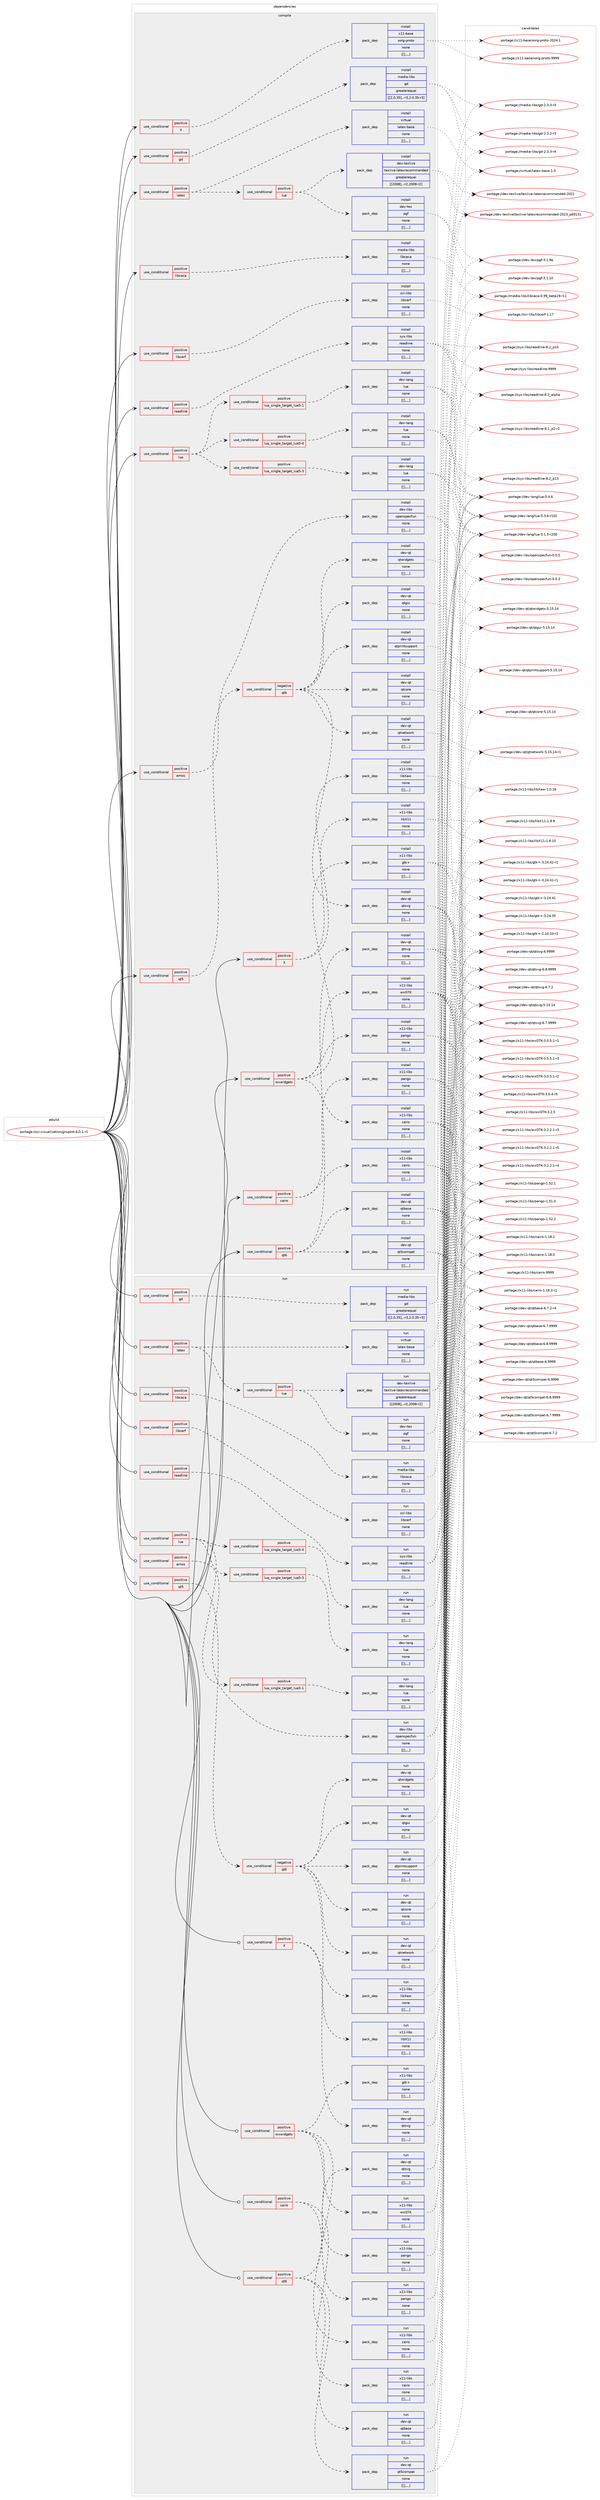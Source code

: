 digraph prolog {

# *************
# Graph options
# *************

newrank=true;
concentrate=true;
compound=true;
graph [rankdir=LR,fontname=Helvetica,fontsize=10,ranksep=1.5];#, ranksep=2.5, nodesep=0.2];
edge  [arrowhead=vee];
node  [fontname=Helvetica,fontsize=10];

# **********
# The ebuild
# **********

subgraph cluster_leftcol {
color=gray;
label=<<i>ebuild</i>>;
id [label="portage://sci-visualization/gnuplot-6.0.1-r1", color=red, width=4, href="../sci-visualization/gnuplot-6.0.1-r1.svg"];
}

# ****************
# The dependencies
# ****************

subgraph cluster_midcol {
color=gray;
label=<<i>dependencies</i>>;
subgraph cluster_compile {
fillcolor="#eeeeee";
style=filled;
label=<<i>compile</i>>;
subgraph cond6019 {
dependency16037 [label=<<TABLE BORDER="0" CELLBORDER="1" CELLSPACING="0" CELLPADDING="4"><TR><TD ROWSPAN="3" CELLPADDING="10">use_conditional</TD></TR><TR><TD>positive</TD></TR><TR><TD>X</TD></TR></TABLE>>, shape=none, color=red];
subgraph pack9968 {
dependency16038 [label=<<TABLE BORDER="0" CELLBORDER="1" CELLSPACING="0" CELLPADDING="4" WIDTH="220"><TR><TD ROWSPAN="6" CELLPADDING="30">pack_dep</TD></TR><TR><TD WIDTH="110">install</TD></TR><TR><TD>x11-base</TD></TR><TR><TD>xorg-proto</TD></TR><TR><TD>none</TD></TR><TR><TD>[[],,,,]</TD></TR></TABLE>>, shape=none, color=blue];
}
dependency16037:e -> dependency16038:w [weight=20,style="dashed",arrowhead="vee"];
}
id:e -> dependency16037:w [weight=20,style="solid",arrowhead="vee"];
subgraph cond6020 {
dependency16039 [label=<<TABLE BORDER="0" CELLBORDER="1" CELLSPACING="0" CELLPADDING="4"><TR><TD ROWSPAN="3" CELLPADDING="10">use_conditional</TD></TR><TR><TD>positive</TD></TR><TR><TD>X</TD></TR></TABLE>>, shape=none, color=red];
subgraph pack9969 {
dependency16040 [label=<<TABLE BORDER="0" CELLBORDER="1" CELLSPACING="0" CELLPADDING="4" WIDTH="220"><TR><TD ROWSPAN="6" CELLPADDING="30">pack_dep</TD></TR><TR><TD WIDTH="110">install</TD></TR><TR><TD>x11-libs</TD></TR><TR><TD>libX11</TD></TR><TR><TD>none</TD></TR><TR><TD>[[],,,,]</TD></TR></TABLE>>, shape=none, color=blue];
}
dependency16039:e -> dependency16040:w [weight=20,style="dashed",arrowhead="vee"];
subgraph pack9970 {
dependency16041 [label=<<TABLE BORDER="0" CELLBORDER="1" CELLSPACING="0" CELLPADDING="4" WIDTH="220"><TR><TD ROWSPAN="6" CELLPADDING="30">pack_dep</TD></TR><TR><TD WIDTH="110">install</TD></TR><TR><TD>x11-libs</TD></TR><TR><TD>libXaw</TD></TR><TR><TD>none</TD></TR><TR><TD>[[],,,,]</TD></TR></TABLE>>, shape=none, color=blue];
}
dependency16039:e -> dependency16041:w [weight=20,style="dashed",arrowhead="vee"];
}
id:e -> dependency16039:w [weight=20,style="solid",arrowhead="vee"];
subgraph cond6021 {
dependency16042 [label=<<TABLE BORDER="0" CELLBORDER="1" CELLSPACING="0" CELLPADDING="4"><TR><TD ROWSPAN="3" CELLPADDING="10">use_conditional</TD></TR><TR><TD>positive</TD></TR><TR><TD>amos</TD></TR></TABLE>>, shape=none, color=red];
subgraph pack9971 {
dependency16043 [label=<<TABLE BORDER="0" CELLBORDER="1" CELLSPACING="0" CELLPADDING="4" WIDTH="220"><TR><TD ROWSPAN="6" CELLPADDING="30">pack_dep</TD></TR><TR><TD WIDTH="110">install</TD></TR><TR><TD>dev-libs</TD></TR><TR><TD>openspecfun</TD></TR><TR><TD>none</TD></TR><TR><TD>[[],,,,]</TD></TR></TABLE>>, shape=none, color=blue];
}
dependency16042:e -> dependency16043:w [weight=20,style="dashed",arrowhead="vee"];
}
id:e -> dependency16042:w [weight=20,style="solid",arrowhead="vee"];
subgraph cond6022 {
dependency16044 [label=<<TABLE BORDER="0" CELLBORDER="1" CELLSPACING="0" CELLPADDING="4"><TR><TD ROWSPAN="3" CELLPADDING="10">use_conditional</TD></TR><TR><TD>positive</TD></TR><TR><TD>cairo</TD></TR></TABLE>>, shape=none, color=red];
subgraph pack9972 {
dependency16045 [label=<<TABLE BORDER="0" CELLBORDER="1" CELLSPACING="0" CELLPADDING="4" WIDTH="220"><TR><TD ROWSPAN="6" CELLPADDING="30">pack_dep</TD></TR><TR><TD WIDTH="110">install</TD></TR><TR><TD>x11-libs</TD></TR><TR><TD>cairo</TD></TR><TR><TD>none</TD></TR><TR><TD>[[],,,,]</TD></TR></TABLE>>, shape=none, color=blue];
}
dependency16044:e -> dependency16045:w [weight=20,style="dashed",arrowhead="vee"];
subgraph pack9973 {
dependency16046 [label=<<TABLE BORDER="0" CELLBORDER="1" CELLSPACING="0" CELLPADDING="4" WIDTH="220"><TR><TD ROWSPAN="6" CELLPADDING="30">pack_dep</TD></TR><TR><TD WIDTH="110">install</TD></TR><TR><TD>x11-libs</TD></TR><TR><TD>pango</TD></TR><TR><TD>none</TD></TR><TR><TD>[[],,,,]</TD></TR></TABLE>>, shape=none, color=blue];
}
dependency16044:e -> dependency16046:w [weight=20,style="dashed",arrowhead="vee"];
}
id:e -> dependency16044:w [weight=20,style="solid",arrowhead="vee"];
subgraph cond6023 {
dependency16047 [label=<<TABLE BORDER="0" CELLBORDER="1" CELLSPACING="0" CELLPADDING="4"><TR><TD ROWSPAN="3" CELLPADDING="10">use_conditional</TD></TR><TR><TD>positive</TD></TR><TR><TD>gd</TD></TR></TABLE>>, shape=none, color=red];
subgraph pack9974 {
dependency16048 [label=<<TABLE BORDER="0" CELLBORDER="1" CELLSPACING="0" CELLPADDING="4" WIDTH="220"><TR><TD ROWSPAN="6" CELLPADDING="30">pack_dep</TD></TR><TR><TD WIDTH="110">install</TD></TR><TR><TD>media-libs</TD></TR><TR><TD>gd</TD></TR><TR><TD>greaterequal</TD></TR><TR><TD>[[2,0,35],,-r3,2.0.35-r3]</TD></TR></TABLE>>, shape=none, color=blue];
}
dependency16047:e -> dependency16048:w [weight=20,style="dashed",arrowhead="vee"];
}
id:e -> dependency16047:w [weight=20,style="solid",arrowhead="vee"];
subgraph cond6024 {
dependency16049 [label=<<TABLE BORDER="0" CELLBORDER="1" CELLSPACING="0" CELLPADDING="4"><TR><TD ROWSPAN="3" CELLPADDING="10">use_conditional</TD></TR><TR><TD>positive</TD></TR><TR><TD>latex</TD></TR></TABLE>>, shape=none, color=red];
subgraph pack9975 {
dependency16050 [label=<<TABLE BORDER="0" CELLBORDER="1" CELLSPACING="0" CELLPADDING="4" WIDTH="220"><TR><TD ROWSPAN="6" CELLPADDING="30">pack_dep</TD></TR><TR><TD WIDTH="110">install</TD></TR><TR><TD>virtual</TD></TR><TR><TD>latex-base</TD></TR><TR><TD>none</TD></TR><TR><TD>[[],,,,]</TD></TR></TABLE>>, shape=none, color=blue];
}
dependency16049:e -> dependency16050:w [weight=20,style="dashed",arrowhead="vee"];
subgraph cond6025 {
dependency16051 [label=<<TABLE BORDER="0" CELLBORDER="1" CELLSPACING="0" CELLPADDING="4"><TR><TD ROWSPAN="3" CELLPADDING="10">use_conditional</TD></TR><TR><TD>positive</TD></TR><TR><TD>lua</TD></TR></TABLE>>, shape=none, color=red];
subgraph pack9976 {
dependency16052 [label=<<TABLE BORDER="0" CELLBORDER="1" CELLSPACING="0" CELLPADDING="4" WIDTH="220"><TR><TD ROWSPAN="6" CELLPADDING="30">pack_dep</TD></TR><TR><TD WIDTH="110">install</TD></TR><TR><TD>dev-tex</TD></TR><TR><TD>pgf</TD></TR><TR><TD>none</TD></TR><TR><TD>[[],,,,]</TD></TR></TABLE>>, shape=none, color=blue];
}
dependency16051:e -> dependency16052:w [weight=20,style="dashed",arrowhead="vee"];
subgraph pack9977 {
dependency16053 [label=<<TABLE BORDER="0" CELLBORDER="1" CELLSPACING="0" CELLPADDING="4" WIDTH="220"><TR><TD ROWSPAN="6" CELLPADDING="30">pack_dep</TD></TR><TR><TD WIDTH="110">install</TD></TR><TR><TD>dev-texlive</TD></TR><TR><TD>texlive-latexrecommended</TD></TR><TR><TD>greaterequal</TD></TR><TR><TD>[[2008],,-r2,2008-r2]</TD></TR></TABLE>>, shape=none, color=blue];
}
dependency16051:e -> dependency16053:w [weight=20,style="dashed",arrowhead="vee"];
}
dependency16049:e -> dependency16051:w [weight=20,style="dashed",arrowhead="vee"];
}
id:e -> dependency16049:w [weight=20,style="solid",arrowhead="vee"];
subgraph cond6026 {
dependency16054 [label=<<TABLE BORDER="0" CELLBORDER="1" CELLSPACING="0" CELLPADDING="4"><TR><TD ROWSPAN="3" CELLPADDING="10">use_conditional</TD></TR><TR><TD>positive</TD></TR><TR><TD>libcaca</TD></TR></TABLE>>, shape=none, color=red];
subgraph pack9978 {
dependency16055 [label=<<TABLE BORDER="0" CELLBORDER="1" CELLSPACING="0" CELLPADDING="4" WIDTH="220"><TR><TD ROWSPAN="6" CELLPADDING="30">pack_dep</TD></TR><TR><TD WIDTH="110">install</TD></TR><TR><TD>media-libs</TD></TR><TR><TD>libcaca</TD></TR><TR><TD>none</TD></TR><TR><TD>[[],,,,]</TD></TR></TABLE>>, shape=none, color=blue];
}
dependency16054:e -> dependency16055:w [weight=20,style="dashed",arrowhead="vee"];
}
id:e -> dependency16054:w [weight=20,style="solid",arrowhead="vee"];
subgraph cond6027 {
dependency16056 [label=<<TABLE BORDER="0" CELLBORDER="1" CELLSPACING="0" CELLPADDING="4"><TR><TD ROWSPAN="3" CELLPADDING="10">use_conditional</TD></TR><TR><TD>positive</TD></TR><TR><TD>libcerf</TD></TR></TABLE>>, shape=none, color=red];
subgraph pack9979 {
dependency16057 [label=<<TABLE BORDER="0" CELLBORDER="1" CELLSPACING="0" CELLPADDING="4" WIDTH="220"><TR><TD ROWSPAN="6" CELLPADDING="30">pack_dep</TD></TR><TR><TD WIDTH="110">install</TD></TR><TR><TD>sci-libs</TD></TR><TR><TD>libcerf</TD></TR><TR><TD>none</TD></TR><TR><TD>[[],,,,]</TD></TR></TABLE>>, shape=none, color=blue];
}
dependency16056:e -> dependency16057:w [weight=20,style="dashed",arrowhead="vee"];
}
id:e -> dependency16056:w [weight=20,style="solid",arrowhead="vee"];
subgraph cond6028 {
dependency16058 [label=<<TABLE BORDER="0" CELLBORDER="1" CELLSPACING="0" CELLPADDING="4"><TR><TD ROWSPAN="3" CELLPADDING="10">use_conditional</TD></TR><TR><TD>positive</TD></TR><TR><TD>lua</TD></TR></TABLE>>, shape=none, color=red];
subgraph cond6029 {
dependency16059 [label=<<TABLE BORDER="0" CELLBORDER="1" CELLSPACING="0" CELLPADDING="4"><TR><TD ROWSPAN="3" CELLPADDING="10">use_conditional</TD></TR><TR><TD>positive</TD></TR><TR><TD>lua_single_target_lua5-1</TD></TR></TABLE>>, shape=none, color=red];
subgraph pack9980 {
dependency16060 [label=<<TABLE BORDER="0" CELLBORDER="1" CELLSPACING="0" CELLPADDING="4" WIDTH="220"><TR><TD ROWSPAN="6" CELLPADDING="30">pack_dep</TD></TR><TR><TD WIDTH="110">install</TD></TR><TR><TD>dev-lang</TD></TR><TR><TD>lua</TD></TR><TR><TD>none</TD></TR><TR><TD>[[],,,,]</TD></TR></TABLE>>, shape=none, color=blue];
}
dependency16059:e -> dependency16060:w [weight=20,style="dashed",arrowhead="vee"];
}
dependency16058:e -> dependency16059:w [weight=20,style="dashed",arrowhead="vee"];
subgraph cond6030 {
dependency16061 [label=<<TABLE BORDER="0" CELLBORDER="1" CELLSPACING="0" CELLPADDING="4"><TR><TD ROWSPAN="3" CELLPADDING="10">use_conditional</TD></TR><TR><TD>positive</TD></TR><TR><TD>lua_single_target_lua5-3</TD></TR></TABLE>>, shape=none, color=red];
subgraph pack9981 {
dependency16062 [label=<<TABLE BORDER="0" CELLBORDER="1" CELLSPACING="0" CELLPADDING="4" WIDTH="220"><TR><TD ROWSPAN="6" CELLPADDING="30">pack_dep</TD></TR><TR><TD WIDTH="110">install</TD></TR><TR><TD>dev-lang</TD></TR><TR><TD>lua</TD></TR><TR><TD>none</TD></TR><TR><TD>[[],,,,]</TD></TR></TABLE>>, shape=none, color=blue];
}
dependency16061:e -> dependency16062:w [weight=20,style="dashed",arrowhead="vee"];
}
dependency16058:e -> dependency16061:w [weight=20,style="dashed",arrowhead="vee"];
subgraph cond6031 {
dependency16063 [label=<<TABLE BORDER="0" CELLBORDER="1" CELLSPACING="0" CELLPADDING="4"><TR><TD ROWSPAN="3" CELLPADDING="10">use_conditional</TD></TR><TR><TD>positive</TD></TR><TR><TD>lua_single_target_lua5-4</TD></TR></TABLE>>, shape=none, color=red];
subgraph pack9982 {
dependency16064 [label=<<TABLE BORDER="0" CELLBORDER="1" CELLSPACING="0" CELLPADDING="4" WIDTH="220"><TR><TD ROWSPAN="6" CELLPADDING="30">pack_dep</TD></TR><TR><TD WIDTH="110">install</TD></TR><TR><TD>dev-lang</TD></TR><TR><TD>lua</TD></TR><TR><TD>none</TD></TR><TR><TD>[[],,,,]</TD></TR></TABLE>>, shape=none, color=blue];
}
dependency16063:e -> dependency16064:w [weight=20,style="dashed",arrowhead="vee"];
}
dependency16058:e -> dependency16063:w [weight=20,style="dashed",arrowhead="vee"];
}
id:e -> dependency16058:w [weight=20,style="solid",arrowhead="vee"];
subgraph cond6032 {
dependency16065 [label=<<TABLE BORDER="0" CELLBORDER="1" CELLSPACING="0" CELLPADDING="4"><TR><TD ROWSPAN="3" CELLPADDING="10">use_conditional</TD></TR><TR><TD>positive</TD></TR><TR><TD>qt5</TD></TR></TABLE>>, shape=none, color=red];
subgraph cond6033 {
dependency16066 [label=<<TABLE BORDER="0" CELLBORDER="1" CELLSPACING="0" CELLPADDING="4"><TR><TD ROWSPAN="3" CELLPADDING="10">use_conditional</TD></TR><TR><TD>negative</TD></TR><TR><TD>qt6</TD></TR></TABLE>>, shape=none, color=red];
subgraph pack9983 {
dependency16067 [label=<<TABLE BORDER="0" CELLBORDER="1" CELLSPACING="0" CELLPADDING="4" WIDTH="220"><TR><TD ROWSPAN="6" CELLPADDING="30">pack_dep</TD></TR><TR><TD WIDTH="110">install</TD></TR><TR><TD>dev-qt</TD></TR><TR><TD>qtcore</TD></TR><TR><TD>none</TD></TR><TR><TD>[[],,,,]</TD></TR></TABLE>>, shape=none, color=blue];
}
dependency16066:e -> dependency16067:w [weight=20,style="dashed",arrowhead="vee"];
subgraph pack9984 {
dependency16068 [label=<<TABLE BORDER="0" CELLBORDER="1" CELLSPACING="0" CELLPADDING="4" WIDTH="220"><TR><TD ROWSPAN="6" CELLPADDING="30">pack_dep</TD></TR><TR><TD WIDTH="110">install</TD></TR><TR><TD>dev-qt</TD></TR><TR><TD>qtgui</TD></TR><TR><TD>none</TD></TR><TR><TD>[[],,,,]</TD></TR></TABLE>>, shape=none, color=blue];
}
dependency16066:e -> dependency16068:w [weight=20,style="dashed",arrowhead="vee"];
subgraph pack9985 {
dependency16069 [label=<<TABLE BORDER="0" CELLBORDER="1" CELLSPACING="0" CELLPADDING="4" WIDTH="220"><TR><TD ROWSPAN="6" CELLPADDING="30">pack_dep</TD></TR><TR><TD WIDTH="110">install</TD></TR><TR><TD>dev-qt</TD></TR><TR><TD>qtnetwork</TD></TR><TR><TD>none</TD></TR><TR><TD>[[],,,,]</TD></TR></TABLE>>, shape=none, color=blue];
}
dependency16066:e -> dependency16069:w [weight=20,style="dashed",arrowhead="vee"];
subgraph pack9986 {
dependency16070 [label=<<TABLE BORDER="0" CELLBORDER="1" CELLSPACING="0" CELLPADDING="4" WIDTH="220"><TR><TD ROWSPAN="6" CELLPADDING="30">pack_dep</TD></TR><TR><TD WIDTH="110">install</TD></TR><TR><TD>dev-qt</TD></TR><TR><TD>qtprintsupport</TD></TR><TR><TD>none</TD></TR><TR><TD>[[],,,,]</TD></TR></TABLE>>, shape=none, color=blue];
}
dependency16066:e -> dependency16070:w [weight=20,style="dashed",arrowhead="vee"];
subgraph pack9987 {
dependency16071 [label=<<TABLE BORDER="0" CELLBORDER="1" CELLSPACING="0" CELLPADDING="4" WIDTH="220"><TR><TD ROWSPAN="6" CELLPADDING="30">pack_dep</TD></TR><TR><TD WIDTH="110">install</TD></TR><TR><TD>dev-qt</TD></TR><TR><TD>qtsvg</TD></TR><TR><TD>none</TD></TR><TR><TD>[[],,,,]</TD></TR></TABLE>>, shape=none, color=blue];
}
dependency16066:e -> dependency16071:w [weight=20,style="dashed",arrowhead="vee"];
subgraph pack9988 {
dependency16072 [label=<<TABLE BORDER="0" CELLBORDER="1" CELLSPACING="0" CELLPADDING="4" WIDTH="220"><TR><TD ROWSPAN="6" CELLPADDING="30">pack_dep</TD></TR><TR><TD WIDTH="110">install</TD></TR><TR><TD>dev-qt</TD></TR><TR><TD>qtwidgets</TD></TR><TR><TD>none</TD></TR><TR><TD>[[],,,,]</TD></TR></TABLE>>, shape=none, color=blue];
}
dependency16066:e -> dependency16072:w [weight=20,style="dashed",arrowhead="vee"];
}
dependency16065:e -> dependency16066:w [weight=20,style="dashed",arrowhead="vee"];
}
id:e -> dependency16065:w [weight=20,style="solid",arrowhead="vee"];
subgraph cond6034 {
dependency16073 [label=<<TABLE BORDER="0" CELLBORDER="1" CELLSPACING="0" CELLPADDING="4"><TR><TD ROWSPAN="3" CELLPADDING="10">use_conditional</TD></TR><TR><TD>positive</TD></TR><TR><TD>qt6</TD></TR></TABLE>>, shape=none, color=red];
subgraph pack9989 {
dependency16074 [label=<<TABLE BORDER="0" CELLBORDER="1" CELLSPACING="0" CELLPADDING="4" WIDTH="220"><TR><TD ROWSPAN="6" CELLPADDING="30">pack_dep</TD></TR><TR><TD WIDTH="110">install</TD></TR><TR><TD>dev-qt</TD></TR><TR><TD>qtbase</TD></TR><TR><TD>none</TD></TR><TR><TD>[[],,,,]</TD></TR></TABLE>>, shape=none, color=blue];
}
dependency16073:e -> dependency16074:w [weight=20,style="dashed",arrowhead="vee"];
subgraph pack9990 {
dependency16075 [label=<<TABLE BORDER="0" CELLBORDER="1" CELLSPACING="0" CELLPADDING="4" WIDTH="220"><TR><TD ROWSPAN="6" CELLPADDING="30">pack_dep</TD></TR><TR><TD WIDTH="110">install</TD></TR><TR><TD>dev-qt</TD></TR><TR><TD>qtsvg</TD></TR><TR><TD>none</TD></TR><TR><TD>[[],,,,]</TD></TR></TABLE>>, shape=none, color=blue];
}
dependency16073:e -> dependency16075:w [weight=20,style="dashed",arrowhead="vee"];
subgraph pack9991 {
dependency16076 [label=<<TABLE BORDER="0" CELLBORDER="1" CELLSPACING="0" CELLPADDING="4" WIDTH="220"><TR><TD ROWSPAN="6" CELLPADDING="30">pack_dep</TD></TR><TR><TD WIDTH="110">install</TD></TR><TR><TD>dev-qt</TD></TR><TR><TD>qt5compat</TD></TR><TR><TD>none</TD></TR><TR><TD>[[],,,,]</TD></TR></TABLE>>, shape=none, color=blue];
}
dependency16073:e -> dependency16076:w [weight=20,style="dashed",arrowhead="vee"];
}
id:e -> dependency16073:w [weight=20,style="solid",arrowhead="vee"];
subgraph cond6035 {
dependency16077 [label=<<TABLE BORDER="0" CELLBORDER="1" CELLSPACING="0" CELLPADDING="4"><TR><TD ROWSPAN="3" CELLPADDING="10">use_conditional</TD></TR><TR><TD>positive</TD></TR><TR><TD>readline</TD></TR></TABLE>>, shape=none, color=red];
subgraph pack9992 {
dependency16078 [label=<<TABLE BORDER="0" CELLBORDER="1" CELLSPACING="0" CELLPADDING="4" WIDTH="220"><TR><TD ROWSPAN="6" CELLPADDING="30">pack_dep</TD></TR><TR><TD WIDTH="110">install</TD></TR><TR><TD>sys-libs</TD></TR><TR><TD>readline</TD></TR><TR><TD>none</TD></TR><TR><TD>[[],,,,]</TD></TR></TABLE>>, shape=none, color=blue];
}
dependency16077:e -> dependency16078:w [weight=20,style="dashed",arrowhead="vee"];
}
id:e -> dependency16077:w [weight=20,style="solid",arrowhead="vee"];
subgraph cond6036 {
dependency16079 [label=<<TABLE BORDER="0" CELLBORDER="1" CELLSPACING="0" CELLPADDING="4"><TR><TD ROWSPAN="3" CELLPADDING="10">use_conditional</TD></TR><TR><TD>positive</TD></TR><TR><TD>wxwidgets</TD></TR></TABLE>>, shape=none, color=red];
subgraph pack9993 {
dependency16080 [label=<<TABLE BORDER="0" CELLBORDER="1" CELLSPACING="0" CELLPADDING="4" WIDTH="220"><TR><TD ROWSPAN="6" CELLPADDING="30">pack_dep</TD></TR><TR><TD WIDTH="110">install</TD></TR><TR><TD>x11-libs</TD></TR><TR><TD>wxGTK</TD></TR><TR><TD>none</TD></TR><TR><TD>[[],,,,]</TD></TR></TABLE>>, shape=none, color=blue];
}
dependency16079:e -> dependency16080:w [weight=20,style="dashed",arrowhead="vee"];
subgraph pack9994 {
dependency16081 [label=<<TABLE BORDER="0" CELLBORDER="1" CELLSPACING="0" CELLPADDING="4" WIDTH="220"><TR><TD ROWSPAN="6" CELLPADDING="30">pack_dep</TD></TR><TR><TD WIDTH="110">install</TD></TR><TR><TD>x11-libs</TD></TR><TR><TD>cairo</TD></TR><TR><TD>none</TD></TR><TR><TD>[[],,,,]</TD></TR></TABLE>>, shape=none, color=blue];
}
dependency16079:e -> dependency16081:w [weight=20,style="dashed",arrowhead="vee"];
subgraph pack9995 {
dependency16082 [label=<<TABLE BORDER="0" CELLBORDER="1" CELLSPACING="0" CELLPADDING="4" WIDTH="220"><TR><TD ROWSPAN="6" CELLPADDING="30">pack_dep</TD></TR><TR><TD WIDTH="110">install</TD></TR><TR><TD>x11-libs</TD></TR><TR><TD>pango</TD></TR><TR><TD>none</TD></TR><TR><TD>[[],,,,]</TD></TR></TABLE>>, shape=none, color=blue];
}
dependency16079:e -> dependency16082:w [weight=20,style="dashed",arrowhead="vee"];
subgraph pack9996 {
dependency16083 [label=<<TABLE BORDER="0" CELLBORDER="1" CELLSPACING="0" CELLPADDING="4" WIDTH="220"><TR><TD ROWSPAN="6" CELLPADDING="30">pack_dep</TD></TR><TR><TD WIDTH="110">install</TD></TR><TR><TD>x11-libs</TD></TR><TR><TD>gtk+</TD></TR><TR><TD>none</TD></TR><TR><TD>[[],,,,]</TD></TR></TABLE>>, shape=none, color=blue];
}
dependency16079:e -> dependency16083:w [weight=20,style="dashed",arrowhead="vee"];
}
id:e -> dependency16079:w [weight=20,style="solid",arrowhead="vee"];
}
subgraph cluster_compileandrun {
fillcolor="#eeeeee";
style=filled;
label=<<i>compile and run</i>>;
}
subgraph cluster_run {
fillcolor="#eeeeee";
style=filled;
label=<<i>run</i>>;
subgraph cond6037 {
dependency16084 [label=<<TABLE BORDER="0" CELLBORDER="1" CELLSPACING="0" CELLPADDING="4"><TR><TD ROWSPAN="3" CELLPADDING="10">use_conditional</TD></TR><TR><TD>positive</TD></TR><TR><TD>X</TD></TR></TABLE>>, shape=none, color=red];
subgraph pack9997 {
dependency16085 [label=<<TABLE BORDER="0" CELLBORDER="1" CELLSPACING="0" CELLPADDING="4" WIDTH="220"><TR><TD ROWSPAN="6" CELLPADDING="30">pack_dep</TD></TR><TR><TD WIDTH="110">run</TD></TR><TR><TD>x11-libs</TD></TR><TR><TD>libX11</TD></TR><TR><TD>none</TD></TR><TR><TD>[[],,,,]</TD></TR></TABLE>>, shape=none, color=blue];
}
dependency16084:e -> dependency16085:w [weight=20,style="dashed",arrowhead="vee"];
subgraph pack9998 {
dependency16086 [label=<<TABLE BORDER="0" CELLBORDER="1" CELLSPACING="0" CELLPADDING="4" WIDTH="220"><TR><TD ROWSPAN="6" CELLPADDING="30">pack_dep</TD></TR><TR><TD WIDTH="110">run</TD></TR><TR><TD>x11-libs</TD></TR><TR><TD>libXaw</TD></TR><TR><TD>none</TD></TR><TR><TD>[[],,,,]</TD></TR></TABLE>>, shape=none, color=blue];
}
dependency16084:e -> dependency16086:w [weight=20,style="dashed",arrowhead="vee"];
}
id:e -> dependency16084:w [weight=20,style="solid",arrowhead="odot"];
subgraph cond6038 {
dependency16087 [label=<<TABLE BORDER="0" CELLBORDER="1" CELLSPACING="0" CELLPADDING="4"><TR><TD ROWSPAN="3" CELLPADDING="10">use_conditional</TD></TR><TR><TD>positive</TD></TR><TR><TD>amos</TD></TR></TABLE>>, shape=none, color=red];
subgraph pack9999 {
dependency16088 [label=<<TABLE BORDER="0" CELLBORDER="1" CELLSPACING="0" CELLPADDING="4" WIDTH="220"><TR><TD ROWSPAN="6" CELLPADDING="30">pack_dep</TD></TR><TR><TD WIDTH="110">run</TD></TR><TR><TD>dev-libs</TD></TR><TR><TD>openspecfun</TD></TR><TR><TD>none</TD></TR><TR><TD>[[],,,,]</TD></TR></TABLE>>, shape=none, color=blue];
}
dependency16087:e -> dependency16088:w [weight=20,style="dashed",arrowhead="vee"];
}
id:e -> dependency16087:w [weight=20,style="solid",arrowhead="odot"];
subgraph cond6039 {
dependency16089 [label=<<TABLE BORDER="0" CELLBORDER="1" CELLSPACING="0" CELLPADDING="4"><TR><TD ROWSPAN="3" CELLPADDING="10">use_conditional</TD></TR><TR><TD>positive</TD></TR><TR><TD>cairo</TD></TR></TABLE>>, shape=none, color=red];
subgraph pack10000 {
dependency16090 [label=<<TABLE BORDER="0" CELLBORDER="1" CELLSPACING="0" CELLPADDING="4" WIDTH="220"><TR><TD ROWSPAN="6" CELLPADDING="30">pack_dep</TD></TR><TR><TD WIDTH="110">run</TD></TR><TR><TD>x11-libs</TD></TR><TR><TD>cairo</TD></TR><TR><TD>none</TD></TR><TR><TD>[[],,,,]</TD></TR></TABLE>>, shape=none, color=blue];
}
dependency16089:e -> dependency16090:w [weight=20,style="dashed",arrowhead="vee"];
subgraph pack10001 {
dependency16091 [label=<<TABLE BORDER="0" CELLBORDER="1" CELLSPACING="0" CELLPADDING="4" WIDTH="220"><TR><TD ROWSPAN="6" CELLPADDING="30">pack_dep</TD></TR><TR><TD WIDTH="110">run</TD></TR><TR><TD>x11-libs</TD></TR><TR><TD>pango</TD></TR><TR><TD>none</TD></TR><TR><TD>[[],,,,]</TD></TR></TABLE>>, shape=none, color=blue];
}
dependency16089:e -> dependency16091:w [weight=20,style="dashed",arrowhead="vee"];
}
id:e -> dependency16089:w [weight=20,style="solid",arrowhead="odot"];
subgraph cond6040 {
dependency16092 [label=<<TABLE BORDER="0" CELLBORDER="1" CELLSPACING="0" CELLPADDING="4"><TR><TD ROWSPAN="3" CELLPADDING="10">use_conditional</TD></TR><TR><TD>positive</TD></TR><TR><TD>gd</TD></TR></TABLE>>, shape=none, color=red];
subgraph pack10002 {
dependency16093 [label=<<TABLE BORDER="0" CELLBORDER="1" CELLSPACING="0" CELLPADDING="4" WIDTH="220"><TR><TD ROWSPAN="6" CELLPADDING="30">pack_dep</TD></TR><TR><TD WIDTH="110">run</TD></TR><TR><TD>media-libs</TD></TR><TR><TD>gd</TD></TR><TR><TD>greaterequal</TD></TR><TR><TD>[[2,0,35],,-r3,2.0.35-r3]</TD></TR></TABLE>>, shape=none, color=blue];
}
dependency16092:e -> dependency16093:w [weight=20,style="dashed",arrowhead="vee"];
}
id:e -> dependency16092:w [weight=20,style="solid",arrowhead="odot"];
subgraph cond6041 {
dependency16094 [label=<<TABLE BORDER="0" CELLBORDER="1" CELLSPACING="0" CELLPADDING="4"><TR><TD ROWSPAN="3" CELLPADDING="10">use_conditional</TD></TR><TR><TD>positive</TD></TR><TR><TD>latex</TD></TR></TABLE>>, shape=none, color=red];
subgraph pack10003 {
dependency16095 [label=<<TABLE BORDER="0" CELLBORDER="1" CELLSPACING="0" CELLPADDING="4" WIDTH="220"><TR><TD ROWSPAN="6" CELLPADDING="30">pack_dep</TD></TR><TR><TD WIDTH="110">run</TD></TR><TR><TD>virtual</TD></TR><TR><TD>latex-base</TD></TR><TR><TD>none</TD></TR><TR><TD>[[],,,,]</TD></TR></TABLE>>, shape=none, color=blue];
}
dependency16094:e -> dependency16095:w [weight=20,style="dashed",arrowhead="vee"];
subgraph cond6042 {
dependency16096 [label=<<TABLE BORDER="0" CELLBORDER="1" CELLSPACING="0" CELLPADDING="4"><TR><TD ROWSPAN="3" CELLPADDING="10">use_conditional</TD></TR><TR><TD>positive</TD></TR><TR><TD>lua</TD></TR></TABLE>>, shape=none, color=red];
subgraph pack10004 {
dependency16097 [label=<<TABLE BORDER="0" CELLBORDER="1" CELLSPACING="0" CELLPADDING="4" WIDTH="220"><TR><TD ROWSPAN="6" CELLPADDING="30">pack_dep</TD></TR><TR><TD WIDTH="110">run</TD></TR><TR><TD>dev-tex</TD></TR><TR><TD>pgf</TD></TR><TR><TD>none</TD></TR><TR><TD>[[],,,,]</TD></TR></TABLE>>, shape=none, color=blue];
}
dependency16096:e -> dependency16097:w [weight=20,style="dashed",arrowhead="vee"];
subgraph pack10005 {
dependency16098 [label=<<TABLE BORDER="0" CELLBORDER="1" CELLSPACING="0" CELLPADDING="4" WIDTH="220"><TR><TD ROWSPAN="6" CELLPADDING="30">pack_dep</TD></TR><TR><TD WIDTH="110">run</TD></TR><TR><TD>dev-texlive</TD></TR><TR><TD>texlive-latexrecommended</TD></TR><TR><TD>greaterequal</TD></TR><TR><TD>[[2008],,-r2,2008-r2]</TD></TR></TABLE>>, shape=none, color=blue];
}
dependency16096:e -> dependency16098:w [weight=20,style="dashed",arrowhead="vee"];
}
dependency16094:e -> dependency16096:w [weight=20,style="dashed",arrowhead="vee"];
}
id:e -> dependency16094:w [weight=20,style="solid",arrowhead="odot"];
subgraph cond6043 {
dependency16099 [label=<<TABLE BORDER="0" CELLBORDER="1" CELLSPACING="0" CELLPADDING="4"><TR><TD ROWSPAN="3" CELLPADDING="10">use_conditional</TD></TR><TR><TD>positive</TD></TR><TR><TD>libcaca</TD></TR></TABLE>>, shape=none, color=red];
subgraph pack10006 {
dependency16100 [label=<<TABLE BORDER="0" CELLBORDER="1" CELLSPACING="0" CELLPADDING="4" WIDTH="220"><TR><TD ROWSPAN="6" CELLPADDING="30">pack_dep</TD></TR><TR><TD WIDTH="110">run</TD></TR><TR><TD>media-libs</TD></TR><TR><TD>libcaca</TD></TR><TR><TD>none</TD></TR><TR><TD>[[],,,,]</TD></TR></TABLE>>, shape=none, color=blue];
}
dependency16099:e -> dependency16100:w [weight=20,style="dashed",arrowhead="vee"];
}
id:e -> dependency16099:w [weight=20,style="solid",arrowhead="odot"];
subgraph cond6044 {
dependency16101 [label=<<TABLE BORDER="0" CELLBORDER="1" CELLSPACING="0" CELLPADDING="4"><TR><TD ROWSPAN="3" CELLPADDING="10">use_conditional</TD></TR><TR><TD>positive</TD></TR><TR><TD>libcerf</TD></TR></TABLE>>, shape=none, color=red];
subgraph pack10007 {
dependency16102 [label=<<TABLE BORDER="0" CELLBORDER="1" CELLSPACING="0" CELLPADDING="4" WIDTH="220"><TR><TD ROWSPAN="6" CELLPADDING="30">pack_dep</TD></TR><TR><TD WIDTH="110">run</TD></TR><TR><TD>sci-libs</TD></TR><TR><TD>libcerf</TD></TR><TR><TD>none</TD></TR><TR><TD>[[],,,,]</TD></TR></TABLE>>, shape=none, color=blue];
}
dependency16101:e -> dependency16102:w [weight=20,style="dashed",arrowhead="vee"];
}
id:e -> dependency16101:w [weight=20,style="solid",arrowhead="odot"];
subgraph cond6045 {
dependency16103 [label=<<TABLE BORDER="0" CELLBORDER="1" CELLSPACING="0" CELLPADDING="4"><TR><TD ROWSPAN="3" CELLPADDING="10">use_conditional</TD></TR><TR><TD>positive</TD></TR><TR><TD>lua</TD></TR></TABLE>>, shape=none, color=red];
subgraph cond6046 {
dependency16104 [label=<<TABLE BORDER="0" CELLBORDER="1" CELLSPACING="0" CELLPADDING="4"><TR><TD ROWSPAN="3" CELLPADDING="10">use_conditional</TD></TR><TR><TD>positive</TD></TR><TR><TD>lua_single_target_lua5-1</TD></TR></TABLE>>, shape=none, color=red];
subgraph pack10008 {
dependency16105 [label=<<TABLE BORDER="0" CELLBORDER="1" CELLSPACING="0" CELLPADDING="4" WIDTH="220"><TR><TD ROWSPAN="6" CELLPADDING="30">pack_dep</TD></TR><TR><TD WIDTH="110">run</TD></TR><TR><TD>dev-lang</TD></TR><TR><TD>lua</TD></TR><TR><TD>none</TD></TR><TR><TD>[[],,,,]</TD></TR></TABLE>>, shape=none, color=blue];
}
dependency16104:e -> dependency16105:w [weight=20,style="dashed",arrowhead="vee"];
}
dependency16103:e -> dependency16104:w [weight=20,style="dashed",arrowhead="vee"];
subgraph cond6047 {
dependency16106 [label=<<TABLE BORDER="0" CELLBORDER="1" CELLSPACING="0" CELLPADDING="4"><TR><TD ROWSPAN="3" CELLPADDING="10">use_conditional</TD></TR><TR><TD>positive</TD></TR><TR><TD>lua_single_target_lua5-3</TD></TR></TABLE>>, shape=none, color=red];
subgraph pack10009 {
dependency16107 [label=<<TABLE BORDER="0" CELLBORDER="1" CELLSPACING="0" CELLPADDING="4" WIDTH="220"><TR><TD ROWSPAN="6" CELLPADDING="30">pack_dep</TD></TR><TR><TD WIDTH="110">run</TD></TR><TR><TD>dev-lang</TD></TR><TR><TD>lua</TD></TR><TR><TD>none</TD></TR><TR><TD>[[],,,,]</TD></TR></TABLE>>, shape=none, color=blue];
}
dependency16106:e -> dependency16107:w [weight=20,style="dashed",arrowhead="vee"];
}
dependency16103:e -> dependency16106:w [weight=20,style="dashed",arrowhead="vee"];
subgraph cond6048 {
dependency16108 [label=<<TABLE BORDER="0" CELLBORDER="1" CELLSPACING="0" CELLPADDING="4"><TR><TD ROWSPAN="3" CELLPADDING="10">use_conditional</TD></TR><TR><TD>positive</TD></TR><TR><TD>lua_single_target_lua5-4</TD></TR></TABLE>>, shape=none, color=red];
subgraph pack10010 {
dependency16109 [label=<<TABLE BORDER="0" CELLBORDER="1" CELLSPACING="0" CELLPADDING="4" WIDTH="220"><TR><TD ROWSPAN="6" CELLPADDING="30">pack_dep</TD></TR><TR><TD WIDTH="110">run</TD></TR><TR><TD>dev-lang</TD></TR><TR><TD>lua</TD></TR><TR><TD>none</TD></TR><TR><TD>[[],,,,]</TD></TR></TABLE>>, shape=none, color=blue];
}
dependency16108:e -> dependency16109:w [weight=20,style="dashed",arrowhead="vee"];
}
dependency16103:e -> dependency16108:w [weight=20,style="dashed",arrowhead="vee"];
}
id:e -> dependency16103:w [weight=20,style="solid",arrowhead="odot"];
subgraph cond6049 {
dependency16110 [label=<<TABLE BORDER="0" CELLBORDER="1" CELLSPACING="0" CELLPADDING="4"><TR><TD ROWSPAN="3" CELLPADDING="10">use_conditional</TD></TR><TR><TD>positive</TD></TR><TR><TD>qt5</TD></TR></TABLE>>, shape=none, color=red];
subgraph cond6050 {
dependency16111 [label=<<TABLE BORDER="0" CELLBORDER="1" CELLSPACING="0" CELLPADDING="4"><TR><TD ROWSPAN="3" CELLPADDING="10">use_conditional</TD></TR><TR><TD>negative</TD></TR><TR><TD>qt6</TD></TR></TABLE>>, shape=none, color=red];
subgraph pack10011 {
dependency16112 [label=<<TABLE BORDER="0" CELLBORDER="1" CELLSPACING="0" CELLPADDING="4" WIDTH="220"><TR><TD ROWSPAN="6" CELLPADDING="30">pack_dep</TD></TR><TR><TD WIDTH="110">run</TD></TR><TR><TD>dev-qt</TD></TR><TR><TD>qtcore</TD></TR><TR><TD>none</TD></TR><TR><TD>[[],,,,]</TD></TR></TABLE>>, shape=none, color=blue];
}
dependency16111:e -> dependency16112:w [weight=20,style="dashed",arrowhead="vee"];
subgraph pack10012 {
dependency16113 [label=<<TABLE BORDER="0" CELLBORDER="1" CELLSPACING="0" CELLPADDING="4" WIDTH="220"><TR><TD ROWSPAN="6" CELLPADDING="30">pack_dep</TD></TR><TR><TD WIDTH="110">run</TD></TR><TR><TD>dev-qt</TD></TR><TR><TD>qtgui</TD></TR><TR><TD>none</TD></TR><TR><TD>[[],,,,]</TD></TR></TABLE>>, shape=none, color=blue];
}
dependency16111:e -> dependency16113:w [weight=20,style="dashed",arrowhead="vee"];
subgraph pack10013 {
dependency16114 [label=<<TABLE BORDER="0" CELLBORDER="1" CELLSPACING="0" CELLPADDING="4" WIDTH="220"><TR><TD ROWSPAN="6" CELLPADDING="30">pack_dep</TD></TR><TR><TD WIDTH="110">run</TD></TR><TR><TD>dev-qt</TD></TR><TR><TD>qtnetwork</TD></TR><TR><TD>none</TD></TR><TR><TD>[[],,,,]</TD></TR></TABLE>>, shape=none, color=blue];
}
dependency16111:e -> dependency16114:w [weight=20,style="dashed",arrowhead="vee"];
subgraph pack10014 {
dependency16115 [label=<<TABLE BORDER="0" CELLBORDER="1" CELLSPACING="0" CELLPADDING="4" WIDTH="220"><TR><TD ROWSPAN="6" CELLPADDING="30">pack_dep</TD></TR><TR><TD WIDTH="110">run</TD></TR><TR><TD>dev-qt</TD></TR><TR><TD>qtprintsupport</TD></TR><TR><TD>none</TD></TR><TR><TD>[[],,,,]</TD></TR></TABLE>>, shape=none, color=blue];
}
dependency16111:e -> dependency16115:w [weight=20,style="dashed",arrowhead="vee"];
subgraph pack10015 {
dependency16116 [label=<<TABLE BORDER="0" CELLBORDER="1" CELLSPACING="0" CELLPADDING="4" WIDTH="220"><TR><TD ROWSPAN="6" CELLPADDING="30">pack_dep</TD></TR><TR><TD WIDTH="110">run</TD></TR><TR><TD>dev-qt</TD></TR><TR><TD>qtsvg</TD></TR><TR><TD>none</TD></TR><TR><TD>[[],,,,]</TD></TR></TABLE>>, shape=none, color=blue];
}
dependency16111:e -> dependency16116:w [weight=20,style="dashed",arrowhead="vee"];
subgraph pack10016 {
dependency16117 [label=<<TABLE BORDER="0" CELLBORDER="1" CELLSPACING="0" CELLPADDING="4" WIDTH="220"><TR><TD ROWSPAN="6" CELLPADDING="30">pack_dep</TD></TR><TR><TD WIDTH="110">run</TD></TR><TR><TD>dev-qt</TD></TR><TR><TD>qtwidgets</TD></TR><TR><TD>none</TD></TR><TR><TD>[[],,,,]</TD></TR></TABLE>>, shape=none, color=blue];
}
dependency16111:e -> dependency16117:w [weight=20,style="dashed",arrowhead="vee"];
}
dependency16110:e -> dependency16111:w [weight=20,style="dashed",arrowhead="vee"];
}
id:e -> dependency16110:w [weight=20,style="solid",arrowhead="odot"];
subgraph cond6051 {
dependency16118 [label=<<TABLE BORDER="0" CELLBORDER="1" CELLSPACING="0" CELLPADDING="4"><TR><TD ROWSPAN="3" CELLPADDING="10">use_conditional</TD></TR><TR><TD>positive</TD></TR><TR><TD>qt6</TD></TR></TABLE>>, shape=none, color=red];
subgraph pack10017 {
dependency16119 [label=<<TABLE BORDER="0" CELLBORDER="1" CELLSPACING="0" CELLPADDING="4" WIDTH="220"><TR><TD ROWSPAN="6" CELLPADDING="30">pack_dep</TD></TR><TR><TD WIDTH="110">run</TD></TR><TR><TD>dev-qt</TD></TR><TR><TD>qtbase</TD></TR><TR><TD>none</TD></TR><TR><TD>[[],,,,]</TD></TR></TABLE>>, shape=none, color=blue];
}
dependency16118:e -> dependency16119:w [weight=20,style="dashed",arrowhead="vee"];
subgraph pack10018 {
dependency16120 [label=<<TABLE BORDER="0" CELLBORDER="1" CELLSPACING="0" CELLPADDING="4" WIDTH="220"><TR><TD ROWSPAN="6" CELLPADDING="30">pack_dep</TD></TR><TR><TD WIDTH="110">run</TD></TR><TR><TD>dev-qt</TD></TR><TR><TD>qtsvg</TD></TR><TR><TD>none</TD></TR><TR><TD>[[],,,,]</TD></TR></TABLE>>, shape=none, color=blue];
}
dependency16118:e -> dependency16120:w [weight=20,style="dashed",arrowhead="vee"];
subgraph pack10019 {
dependency16121 [label=<<TABLE BORDER="0" CELLBORDER="1" CELLSPACING="0" CELLPADDING="4" WIDTH="220"><TR><TD ROWSPAN="6" CELLPADDING="30">pack_dep</TD></TR><TR><TD WIDTH="110">run</TD></TR><TR><TD>dev-qt</TD></TR><TR><TD>qt5compat</TD></TR><TR><TD>none</TD></TR><TR><TD>[[],,,,]</TD></TR></TABLE>>, shape=none, color=blue];
}
dependency16118:e -> dependency16121:w [weight=20,style="dashed",arrowhead="vee"];
}
id:e -> dependency16118:w [weight=20,style="solid",arrowhead="odot"];
subgraph cond6052 {
dependency16122 [label=<<TABLE BORDER="0" CELLBORDER="1" CELLSPACING="0" CELLPADDING="4"><TR><TD ROWSPAN="3" CELLPADDING="10">use_conditional</TD></TR><TR><TD>positive</TD></TR><TR><TD>readline</TD></TR></TABLE>>, shape=none, color=red];
subgraph pack10020 {
dependency16123 [label=<<TABLE BORDER="0" CELLBORDER="1" CELLSPACING="0" CELLPADDING="4" WIDTH="220"><TR><TD ROWSPAN="6" CELLPADDING="30">pack_dep</TD></TR><TR><TD WIDTH="110">run</TD></TR><TR><TD>sys-libs</TD></TR><TR><TD>readline</TD></TR><TR><TD>none</TD></TR><TR><TD>[[],,,,]</TD></TR></TABLE>>, shape=none, color=blue];
}
dependency16122:e -> dependency16123:w [weight=20,style="dashed",arrowhead="vee"];
}
id:e -> dependency16122:w [weight=20,style="solid",arrowhead="odot"];
subgraph cond6053 {
dependency16124 [label=<<TABLE BORDER="0" CELLBORDER="1" CELLSPACING="0" CELLPADDING="4"><TR><TD ROWSPAN="3" CELLPADDING="10">use_conditional</TD></TR><TR><TD>positive</TD></TR><TR><TD>wxwidgets</TD></TR></TABLE>>, shape=none, color=red];
subgraph pack10021 {
dependency16125 [label=<<TABLE BORDER="0" CELLBORDER="1" CELLSPACING="0" CELLPADDING="4" WIDTH="220"><TR><TD ROWSPAN="6" CELLPADDING="30">pack_dep</TD></TR><TR><TD WIDTH="110">run</TD></TR><TR><TD>x11-libs</TD></TR><TR><TD>wxGTK</TD></TR><TR><TD>none</TD></TR><TR><TD>[[],,,,]</TD></TR></TABLE>>, shape=none, color=blue];
}
dependency16124:e -> dependency16125:w [weight=20,style="dashed",arrowhead="vee"];
subgraph pack10022 {
dependency16126 [label=<<TABLE BORDER="0" CELLBORDER="1" CELLSPACING="0" CELLPADDING="4" WIDTH="220"><TR><TD ROWSPAN="6" CELLPADDING="30">pack_dep</TD></TR><TR><TD WIDTH="110">run</TD></TR><TR><TD>x11-libs</TD></TR><TR><TD>cairo</TD></TR><TR><TD>none</TD></TR><TR><TD>[[],,,,]</TD></TR></TABLE>>, shape=none, color=blue];
}
dependency16124:e -> dependency16126:w [weight=20,style="dashed",arrowhead="vee"];
subgraph pack10023 {
dependency16127 [label=<<TABLE BORDER="0" CELLBORDER="1" CELLSPACING="0" CELLPADDING="4" WIDTH="220"><TR><TD ROWSPAN="6" CELLPADDING="30">pack_dep</TD></TR><TR><TD WIDTH="110">run</TD></TR><TR><TD>x11-libs</TD></TR><TR><TD>pango</TD></TR><TR><TD>none</TD></TR><TR><TD>[[],,,,]</TD></TR></TABLE>>, shape=none, color=blue];
}
dependency16124:e -> dependency16127:w [weight=20,style="dashed",arrowhead="vee"];
subgraph pack10024 {
dependency16128 [label=<<TABLE BORDER="0" CELLBORDER="1" CELLSPACING="0" CELLPADDING="4" WIDTH="220"><TR><TD ROWSPAN="6" CELLPADDING="30">pack_dep</TD></TR><TR><TD WIDTH="110">run</TD></TR><TR><TD>x11-libs</TD></TR><TR><TD>gtk+</TD></TR><TR><TD>none</TD></TR><TR><TD>[[],,,,]</TD></TR></TABLE>>, shape=none, color=blue];
}
dependency16124:e -> dependency16128:w [weight=20,style="dashed",arrowhead="vee"];
}
id:e -> dependency16124:w [weight=20,style="solid",arrowhead="odot"];
}
}

# **************
# The candidates
# **************

subgraph cluster_choices {
rank=same;
color=gray;
label=<<i>candidates</i>>;

subgraph choice9968 {
color=black;
nodesep=1;
choice120494945989711510147120111114103451121141111161114557575757 [label="portage://x11-base/xorg-proto-9999", color=red, width=4,href="../x11-base/xorg-proto-9999.svg"];
choice1204949459897115101471201111141034511211411111611145504850524649 [label="portage://x11-base/xorg-proto-2024.1", color=red, width=4,href="../x11-base/xorg-proto-2024.1.svg"];
dependency16038:e -> choice120494945989711510147120111114103451121141111161114557575757:w [style=dotted,weight="100"];
dependency16038:e -> choice1204949459897115101471201111141034511211411111611145504850524649:w [style=dotted,weight="100"];
}
subgraph choice9969 {
color=black;
nodesep=1;
choice12049494510810598115471081059888494945494656464948 [label="portage://x11-libs/libX11-1.8.10", color=red, width=4,href="../x11-libs/libX11-1.8.10.svg"];
choice120494945108105981154710810598884949454946564657 [label="portage://x11-libs/libX11-1.8.9", color=red, width=4,href="../x11-libs/libX11-1.8.9.svg"];
dependency16040:e -> choice12049494510810598115471081059888494945494656464948:w [style=dotted,weight="100"];
dependency16040:e -> choice120494945108105981154710810598884949454946564657:w [style=dotted,weight="100"];
}
subgraph choice9970 {
color=black;
nodesep=1;
choice120494945108105981154710810598889711945494648464954 [label="portage://x11-libs/libXaw-1.0.16", color=red, width=4,href="../x11-libs/libXaw-1.0.16.svg"];
dependency16041:e -> choice120494945108105981154710810598889711945494648464954:w [style=dotted,weight="100"];
}
subgraph choice9971 {
color=black;
nodesep=1;
choice10010111845108105981154711111210111011511210199102117110454846534653 [label="portage://dev-libs/openspecfun-0.5.5", color=red, width=4,href="../dev-libs/openspecfun-0.5.5.svg"];
choice10010111845108105981154711111210111011511210199102117110454846534651 [label="portage://dev-libs/openspecfun-0.5.3", color=red, width=4,href="../dev-libs/openspecfun-0.5.3.svg"];
dependency16043:e -> choice10010111845108105981154711111210111011511210199102117110454846534653:w [style=dotted,weight="100"];
dependency16043:e -> choice10010111845108105981154711111210111011511210199102117110454846534651:w [style=dotted,weight="100"];
}
subgraph choice9972 {
color=black;
nodesep=1;
choice120494945108105981154799971051141114557575757 [label="portage://x11-libs/cairo-9999", color=red, width=4,href="../x11-libs/cairo-9999.svg"];
choice12049494510810598115479997105114111454946495646504511449 [label="portage://x11-libs/cairo-1.18.2-r1", color=red, width=4,href="../x11-libs/cairo-1.18.2-r1.svg"];
choice1204949451081059811547999710511411145494649564650 [label="portage://x11-libs/cairo-1.18.2", color=red, width=4,href="../x11-libs/cairo-1.18.2.svg"];
choice1204949451081059811547999710511411145494649564648 [label="portage://x11-libs/cairo-1.18.0", color=red, width=4,href="../x11-libs/cairo-1.18.0.svg"];
dependency16045:e -> choice120494945108105981154799971051141114557575757:w [style=dotted,weight="100"];
dependency16045:e -> choice12049494510810598115479997105114111454946495646504511449:w [style=dotted,weight="100"];
dependency16045:e -> choice1204949451081059811547999710511411145494649564650:w [style=dotted,weight="100"];
dependency16045:e -> choice1204949451081059811547999710511411145494649564648:w [style=dotted,weight="100"];
}
subgraph choice9973 {
color=black;
nodesep=1;
choice12049494510810598115471129711010311145494653504650 [label="portage://x11-libs/pango-1.52.2", color=red, width=4,href="../x11-libs/pango-1.52.2.svg"];
choice12049494510810598115471129711010311145494653504649 [label="portage://x11-libs/pango-1.52.1", color=red, width=4,href="../x11-libs/pango-1.52.1.svg"];
choice12049494510810598115471129711010311145494653494648 [label="portage://x11-libs/pango-1.51.0", color=red, width=4,href="../x11-libs/pango-1.51.0.svg"];
dependency16046:e -> choice12049494510810598115471129711010311145494653504650:w [style=dotted,weight="100"];
dependency16046:e -> choice12049494510810598115471129711010311145494653504649:w [style=dotted,weight="100"];
dependency16046:e -> choice12049494510810598115471129711010311145494653494648:w [style=dotted,weight="100"];
}
subgraph choice9974 {
color=black;
nodesep=1;
choice109101100105974510810598115471031004550465146514511452 [label="portage://media-libs/gd-2.3.3-r4", color=red, width=4,href="../media-libs/gd-2.3.3-r4.svg"];
choice109101100105974510810598115471031004550465146514511451 [label="portage://media-libs/gd-2.3.3-r3", color=red, width=4,href="../media-libs/gd-2.3.3-r3.svg"];
choice109101100105974510810598115471031004550465146504511451 [label="portage://media-libs/gd-2.3.2-r3", color=red, width=4,href="../media-libs/gd-2.3.2-r3.svg"];
dependency16048:e -> choice109101100105974510810598115471031004550465146514511452:w [style=dotted,weight="100"];
dependency16048:e -> choice109101100105974510810598115471031004550465146514511451:w [style=dotted,weight="100"];
dependency16048:e -> choice109101100105974510810598115471031004550465146504511451:w [style=dotted,weight="100"];
}
subgraph choice9975 {
color=black;
nodesep=1;
choice11810511411611797108471089711610112045989711510145494648 [label="portage://virtual/latex-base-1.0", color=red, width=4,href="../virtual/latex-base-1.0.svg"];
dependency16050:e -> choice11810511411611797108471089711610112045989711510145494648:w [style=dotted,weight="100"];
}
subgraph choice9976 {
color=black;
nodesep=1;
choice100101118451161011204711210310245514649464948 [label="portage://dev-tex/pgf-3.1.10", color=red, width=4,href="../dev-tex/pgf-3.1.10.svg"];
choice100101118451161011204711210310245514649465797 [label="portage://dev-tex/pgf-3.1.9a", color=red, width=4,href="../dev-tex/pgf-3.1.9a.svg"];
dependency16052:e -> choice100101118451161011204711210310245514649464948:w [style=dotted,weight="100"];
dependency16052:e -> choice100101118451161011204711210310245514649465797:w [style=dotted,weight="100"];
}
subgraph choice9977 {
color=black;
nodesep=1;
choice10010111845116101120108105118101471161011201081051181014510897116101120114101991111091091011101001011004550485051951125457495149 [label="portage://dev-texlive/texlive-latexrecommended-2023_p69131", color=red, width=4,href="../dev-texlive/texlive-latexrecommended-2023_p69131.svg"];
choice10010111845116101120108105118101471161011201081051181014510897116101120114101991111091091011101001011004550485049 [label="portage://dev-texlive/texlive-latexrecommended-2021", color=red, width=4,href="../dev-texlive/texlive-latexrecommended-2021.svg"];
dependency16053:e -> choice10010111845116101120108105118101471161011201081051181014510897116101120114101991111091091011101001011004550485051951125457495149:w [style=dotted,weight="100"];
dependency16053:e -> choice10010111845116101120108105118101471161011201081051181014510897116101120114101991111091091011101001011004550485049:w [style=dotted,weight="100"];
}
subgraph choice9978 {
color=black;
nodesep=1;
choice10910110010597451081059811547108105989997999745484657579598101116974957451144949 [label="portage://media-libs/libcaca-0.99_beta19-r11", color=red, width=4,href="../media-libs/libcaca-0.99_beta19-r11.svg"];
dependency16055:e -> choice10910110010597451081059811547108105989997999745484657579598101116974957451144949:w [style=dotted,weight="100"];
}
subgraph choice9979 {
color=black;
nodesep=1;
choice1159910545108105981154710810598991011141024549464955 [label="portage://sci-libs/libcerf-1.17", color=red, width=4,href="../sci-libs/libcerf-1.17.svg"];
dependency16057:e -> choice1159910545108105981154710810598991011141024549464955:w [style=dotted,weight="100"];
}
subgraph choice9980 {
color=black;
nodesep=1;
choice10010111845108971101034710811797455346524654 [label="portage://dev-lang/lua-5.4.6", color=red, width=4,href="../dev-lang/lua-5.4.6.svg"];
choice1001011184510897110103471081179745534651465445114494850 [label="portage://dev-lang/lua-5.3.6-r102", color=red, width=4,href="../dev-lang/lua-5.3.6-r102.svg"];
choice1001011184510897110103471081179745534649465345114504848 [label="portage://dev-lang/lua-5.1.5-r200", color=red, width=4,href="../dev-lang/lua-5.1.5-r200.svg"];
dependency16060:e -> choice10010111845108971101034710811797455346524654:w [style=dotted,weight="100"];
dependency16060:e -> choice1001011184510897110103471081179745534651465445114494850:w [style=dotted,weight="100"];
dependency16060:e -> choice1001011184510897110103471081179745534649465345114504848:w [style=dotted,weight="100"];
}
subgraph choice9981 {
color=black;
nodesep=1;
choice10010111845108971101034710811797455346524654 [label="portage://dev-lang/lua-5.4.6", color=red, width=4,href="../dev-lang/lua-5.4.6.svg"];
choice1001011184510897110103471081179745534651465445114494850 [label="portage://dev-lang/lua-5.3.6-r102", color=red, width=4,href="../dev-lang/lua-5.3.6-r102.svg"];
choice1001011184510897110103471081179745534649465345114504848 [label="portage://dev-lang/lua-5.1.5-r200", color=red, width=4,href="../dev-lang/lua-5.1.5-r200.svg"];
dependency16062:e -> choice10010111845108971101034710811797455346524654:w [style=dotted,weight="100"];
dependency16062:e -> choice1001011184510897110103471081179745534651465445114494850:w [style=dotted,weight="100"];
dependency16062:e -> choice1001011184510897110103471081179745534649465345114504848:w [style=dotted,weight="100"];
}
subgraph choice9982 {
color=black;
nodesep=1;
choice10010111845108971101034710811797455346524654 [label="portage://dev-lang/lua-5.4.6", color=red, width=4,href="../dev-lang/lua-5.4.6.svg"];
choice1001011184510897110103471081179745534651465445114494850 [label="portage://dev-lang/lua-5.3.6-r102", color=red, width=4,href="../dev-lang/lua-5.3.6-r102.svg"];
choice1001011184510897110103471081179745534649465345114504848 [label="portage://dev-lang/lua-5.1.5-r200", color=red, width=4,href="../dev-lang/lua-5.1.5-r200.svg"];
dependency16064:e -> choice10010111845108971101034710811797455346524654:w [style=dotted,weight="100"];
dependency16064:e -> choice1001011184510897110103471081179745534651465445114494850:w [style=dotted,weight="100"];
dependency16064:e -> choice1001011184510897110103471081179745534649465345114504848:w [style=dotted,weight="100"];
}
subgraph choice9983 {
color=black;
nodesep=1;
choice1001011184511311647113116991111141014553464953464952 [label="portage://dev-qt/qtcore-5.15.14", color=red, width=4,href="../dev-qt/qtcore-5.15.14.svg"];
dependency16067:e -> choice1001011184511311647113116991111141014553464953464952:w [style=dotted,weight="100"];
}
subgraph choice9984 {
color=black;
nodesep=1;
choice10010111845113116471131161031171054553464953464952 [label="portage://dev-qt/qtgui-5.15.14", color=red, width=4,href="../dev-qt/qtgui-5.15.14.svg"];
dependency16068:e -> choice10010111845113116471131161031171054553464953464952:w [style=dotted,weight="100"];
}
subgraph choice9985 {
color=black;
nodesep=1;
choice100101118451131164711311611010111611911111410745534649534649524511449 [label="portage://dev-qt/qtnetwork-5.15.14-r1", color=red, width=4,href="../dev-qt/qtnetwork-5.15.14-r1.svg"];
dependency16069:e -> choice100101118451131164711311611010111611911111410745534649534649524511449:w [style=dotted,weight="100"];
}
subgraph choice9986 {
color=black;
nodesep=1;
choice10010111845113116471131161121141051101161151171121121111141164553464953464952 [label="portage://dev-qt/qtprintsupport-5.15.14", color=red, width=4,href="../dev-qt/qtprintsupport-5.15.14.svg"];
dependency16070:e -> choice10010111845113116471131161121141051101161151171121121111141164553464953464952:w [style=dotted,weight="100"];
}
subgraph choice9987 {
color=black;
nodesep=1;
choice100101118451131164711311611511810345544657575757 [label="portage://dev-qt/qtsvg-6.9999", color=red, width=4,href="../dev-qt/qtsvg-6.9999.svg"];
choice1001011184511311647113116115118103455446564657575757 [label="portage://dev-qt/qtsvg-6.8.9999", color=red, width=4,href="../dev-qt/qtsvg-6.8.9999.svg"];
choice1001011184511311647113116115118103455446554657575757 [label="portage://dev-qt/qtsvg-6.7.9999", color=red, width=4,href="../dev-qt/qtsvg-6.7.9999.svg"];
choice1001011184511311647113116115118103455446554650 [label="portage://dev-qt/qtsvg-6.7.2", color=red, width=4,href="../dev-qt/qtsvg-6.7.2.svg"];
choice10010111845113116471131161151181034553464953464952 [label="portage://dev-qt/qtsvg-5.15.14", color=red, width=4,href="../dev-qt/qtsvg-5.15.14.svg"];
dependency16071:e -> choice100101118451131164711311611511810345544657575757:w [style=dotted,weight="100"];
dependency16071:e -> choice1001011184511311647113116115118103455446564657575757:w [style=dotted,weight="100"];
dependency16071:e -> choice1001011184511311647113116115118103455446554657575757:w [style=dotted,weight="100"];
dependency16071:e -> choice1001011184511311647113116115118103455446554650:w [style=dotted,weight="100"];
dependency16071:e -> choice10010111845113116471131161151181034553464953464952:w [style=dotted,weight="100"];
}
subgraph choice9988 {
color=black;
nodesep=1;
choice10010111845113116471131161191051001031011161154553464953464952 [label="portage://dev-qt/qtwidgets-5.15.14", color=red, width=4,href="../dev-qt/qtwidgets-5.15.14.svg"];
dependency16072:e -> choice10010111845113116471131161191051001031011161154553464953464952:w [style=dotted,weight="100"];
}
subgraph choice9989 {
color=black;
nodesep=1;
choice1001011184511311647113116989711510145544657575757 [label="portage://dev-qt/qtbase-6.9999", color=red, width=4,href="../dev-qt/qtbase-6.9999.svg"];
choice10010111845113116471131169897115101455446564657575757 [label="portage://dev-qt/qtbase-6.8.9999", color=red, width=4,href="../dev-qt/qtbase-6.8.9999.svg"];
choice10010111845113116471131169897115101455446554657575757 [label="portage://dev-qt/qtbase-6.7.9999", color=red, width=4,href="../dev-qt/qtbase-6.7.9999.svg"];
choice100101118451131164711311698971151014554465546504511452 [label="portage://dev-qt/qtbase-6.7.2-r4", color=red, width=4,href="../dev-qt/qtbase-6.7.2-r4.svg"];
dependency16074:e -> choice1001011184511311647113116989711510145544657575757:w [style=dotted,weight="100"];
dependency16074:e -> choice10010111845113116471131169897115101455446564657575757:w [style=dotted,weight="100"];
dependency16074:e -> choice10010111845113116471131169897115101455446554657575757:w [style=dotted,weight="100"];
dependency16074:e -> choice100101118451131164711311698971151014554465546504511452:w [style=dotted,weight="100"];
}
subgraph choice9990 {
color=black;
nodesep=1;
choice100101118451131164711311611511810345544657575757 [label="portage://dev-qt/qtsvg-6.9999", color=red, width=4,href="../dev-qt/qtsvg-6.9999.svg"];
choice1001011184511311647113116115118103455446564657575757 [label="portage://dev-qt/qtsvg-6.8.9999", color=red, width=4,href="../dev-qt/qtsvg-6.8.9999.svg"];
choice1001011184511311647113116115118103455446554657575757 [label="portage://dev-qt/qtsvg-6.7.9999", color=red, width=4,href="../dev-qt/qtsvg-6.7.9999.svg"];
choice1001011184511311647113116115118103455446554650 [label="portage://dev-qt/qtsvg-6.7.2", color=red, width=4,href="../dev-qt/qtsvg-6.7.2.svg"];
choice10010111845113116471131161151181034553464953464952 [label="portage://dev-qt/qtsvg-5.15.14", color=red, width=4,href="../dev-qt/qtsvg-5.15.14.svg"];
dependency16075:e -> choice100101118451131164711311611511810345544657575757:w [style=dotted,weight="100"];
dependency16075:e -> choice1001011184511311647113116115118103455446564657575757:w [style=dotted,weight="100"];
dependency16075:e -> choice1001011184511311647113116115118103455446554657575757:w [style=dotted,weight="100"];
dependency16075:e -> choice1001011184511311647113116115118103455446554650:w [style=dotted,weight="100"];
dependency16075:e -> choice10010111845113116471131161151181034553464953464952:w [style=dotted,weight="100"];
}
subgraph choice9991 {
color=black;
nodesep=1;
choice100101118451131164711311653991111091129711645544657575757 [label="portage://dev-qt/qt5compat-6.9999", color=red, width=4,href="../dev-qt/qt5compat-6.9999.svg"];
choice1001011184511311647113116539911110911297116455446564657575757 [label="portage://dev-qt/qt5compat-6.8.9999", color=red, width=4,href="../dev-qt/qt5compat-6.8.9999.svg"];
choice1001011184511311647113116539911110911297116455446554657575757 [label="portage://dev-qt/qt5compat-6.7.9999", color=red, width=4,href="../dev-qt/qt5compat-6.7.9999.svg"];
choice1001011184511311647113116539911110911297116455446554650 [label="portage://dev-qt/qt5compat-6.7.2", color=red, width=4,href="../dev-qt/qt5compat-6.7.2.svg"];
dependency16076:e -> choice100101118451131164711311653991111091129711645544657575757:w [style=dotted,weight="100"];
dependency16076:e -> choice1001011184511311647113116539911110911297116455446564657575757:w [style=dotted,weight="100"];
dependency16076:e -> choice1001011184511311647113116539911110911297116455446554657575757:w [style=dotted,weight="100"];
dependency16076:e -> choice1001011184511311647113116539911110911297116455446554650:w [style=dotted,weight="100"];
}
subgraph choice9992 {
color=black;
nodesep=1;
choice115121115451081059811547114101971001081051101014557575757 [label="portage://sys-libs/readline-9999", color=red, width=4,href="../sys-libs/readline-9999.svg"];
choice1151211154510810598115471141019710010810511010145564651959710811210497 [label="portage://sys-libs/readline-8.3_alpha", color=red, width=4,href="../sys-libs/readline-8.3_alpha.svg"];
choice1151211154510810598115471141019710010810511010145564650951124951 [label="portage://sys-libs/readline-8.2_p13", color=red, width=4,href="../sys-libs/readline-8.2_p13.svg"];
choice1151211154510810598115471141019710010810511010145564650951124948 [label="portage://sys-libs/readline-8.2_p10", color=red, width=4,href="../sys-libs/readline-8.2_p10.svg"];
choice115121115451081059811547114101971001081051101014556464995112504511450 [label="portage://sys-libs/readline-8.1_p2-r2", color=red, width=4,href="../sys-libs/readline-8.1_p2-r2.svg"];
dependency16078:e -> choice115121115451081059811547114101971001081051101014557575757:w [style=dotted,weight="100"];
dependency16078:e -> choice1151211154510810598115471141019710010810511010145564651959710811210497:w [style=dotted,weight="100"];
dependency16078:e -> choice1151211154510810598115471141019710010810511010145564650951124951:w [style=dotted,weight="100"];
dependency16078:e -> choice1151211154510810598115471141019710010810511010145564650951124948:w [style=dotted,weight="100"];
dependency16078:e -> choice115121115451081059811547114101971001081051101014556464995112504511450:w [style=dotted,weight="100"];
}
subgraph choice9993 {
color=black;
nodesep=1;
choice1204949451081059811547119120718475455146504653 [label="portage://x11-libs/wxGTK-3.2.5", color=red, width=4,href="../x11-libs/wxGTK-3.2.5.svg"];
choice120494945108105981154711912071847545514650465046494511453 [label="portage://x11-libs/wxGTK-3.2.2.1-r5", color=red, width=4,href="../x11-libs/wxGTK-3.2.2.1-r5.svg"];
choice120494945108105981154711912071847545514650465046494511452 [label="portage://x11-libs/wxGTK-3.2.2.1-r4", color=red, width=4,href="../x11-libs/wxGTK-3.2.2.1-r4.svg"];
choice120494945108105981154711912071847545514650465046494511451 [label="portage://x11-libs/wxGTK-3.2.2.1-r3", color=red, width=4,href="../x11-libs/wxGTK-3.2.2.1-r3.svg"];
choice120494945108105981154711912071847545514648465346494511451 [label="portage://x11-libs/wxGTK-3.0.5.1-r3", color=red, width=4,href="../x11-libs/wxGTK-3.0.5.1-r3.svg"];
choice120494945108105981154711912071847545514648465346494511450 [label="portage://x11-libs/wxGTK-3.0.5.1-r2", color=red, width=4,href="../x11-libs/wxGTK-3.0.5.1-r2.svg"];
choice120494945108105981154711912071847545514648465346494511449 [label="portage://x11-libs/wxGTK-3.0.5.1-r1", color=red, width=4,href="../x11-libs/wxGTK-3.0.5.1-r1.svg"];
choice12049494510810598115471191207184754551464846524511453 [label="portage://x11-libs/wxGTK-3.0.4-r5", color=red, width=4,href="../x11-libs/wxGTK-3.0.4-r5.svg"];
dependency16080:e -> choice1204949451081059811547119120718475455146504653:w [style=dotted,weight="100"];
dependency16080:e -> choice120494945108105981154711912071847545514650465046494511453:w [style=dotted,weight="100"];
dependency16080:e -> choice120494945108105981154711912071847545514650465046494511452:w [style=dotted,weight="100"];
dependency16080:e -> choice120494945108105981154711912071847545514650465046494511451:w [style=dotted,weight="100"];
dependency16080:e -> choice120494945108105981154711912071847545514648465346494511451:w [style=dotted,weight="100"];
dependency16080:e -> choice120494945108105981154711912071847545514648465346494511450:w [style=dotted,weight="100"];
dependency16080:e -> choice120494945108105981154711912071847545514648465346494511449:w [style=dotted,weight="100"];
dependency16080:e -> choice12049494510810598115471191207184754551464846524511453:w [style=dotted,weight="100"];
}
subgraph choice9994 {
color=black;
nodesep=1;
choice120494945108105981154799971051141114557575757 [label="portage://x11-libs/cairo-9999", color=red, width=4,href="../x11-libs/cairo-9999.svg"];
choice12049494510810598115479997105114111454946495646504511449 [label="portage://x11-libs/cairo-1.18.2-r1", color=red, width=4,href="../x11-libs/cairo-1.18.2-r1.svg"];
choice1204949451081059811547999710511411145494649564650 [label="portage://x11-libs/cairo-1.18.2", color=red, width=4,href="../x11-libs/cairo-1.18.2.svg"];
choice1204949451081059811547999710511411145494649564648 [label="portage://x11-libs/cairo-1.18.0", color=red, width=4,href="../x11-libs/cairo-1.18.0.svg"];
dependency16081:e -> choice120494945108105981154799971051141114557575757:w [style=dotted,weight="100"];
dependency16081:e -> choice12049494510810598115479997105114111454946495646504511449:w [style=dotted,weight="100"];
dependency16081:e -> choice1204949451081059811547999710511411145494649564650:w [style=dotted,weight="100"];
dependency16081:e -> choice1204949451081059811547999710511411145494649564648:w [style=dotted,weight="100"];
}
subgraph choice9995 {
color=black;
nodesep=1;
choice12049494510810598115471129711010311145494653504650 [label="portage://x11-libs/pango-1.52.2", color=red, width=4,href="../x11-libs/pango-1.52.2.svg"];
choice12049494510810598115471129711010311145494653504649 [label="portage://x11-libs/pango-1.52.1", color=red, width=4,href="../x11-libs/pango-1.52.1.svg"];
choice12049494510810598115471129711010311145494653494648 [label="portage://x11-libs/pango-1.51.0", color=red, width=4,href="../x11-libs/pango-1.51.0.svg"];
dependency16082:e -> choice12049494510810598115471129711010311145494653504650:w [style=dotted,weight="100"];
dependency16082:e -> choice12049494510810598115471129711010311145494653504649:w [style=dotted,weight="100"];
dependency16082:e -> choice12049494510810598115471129711010311145494653494648:w [style=dotted,weight="100"];
}
subgraph choice9996 {
color=black;
nodesep=1;
choice12049494510810598115471031161074345514650524652504511449 [label="portage://x11-libs/gtk+-3.24.42-r1", color=red, width=4,href="../x11-libs/gtk+-3.24.42-r1.svg"];
choice12049494510810598115471031161074345514650524652494511449 [label="portage://x11-libs/gtk+-3.24.41-r1", color=red, width=4,href="../x11-libs/gtk+-3.24.41-r1.svg"];
choice1204949451081059811547103116107434551465052465249 [label="portage://x11-libs/gtk+-3.24.41", color=red, width=4,href="../x11-libs/gtk+-3.24.41.svg"];
choice1204949451081059811547103116107434551465052465153 [label="portage://x11-libs/gtk+-3.24.35", color=red, width=4,href="../x11-libs/gtk+-3.24.35.svg"];
choice12049494510810598115471031161074345504650524651514511451 [label="portage://x11-libs/gtk+-2.24.33-r3", color=red, width=4,href="../x11-libs/gtk+-2.24.33-r3.svg"];
dependency16083:e -> choice12049494510810598115471031161074345514650524652504511449:w [style=dotted,weight="100"];
dependency16083:e -> choice12049494510810598115471031161074345514650524652494511449:w [style=dotted,weight="100"];
dependency16083:e -> choice1204949451081059811547103116107434551465052465249:w [style=dotted,weight="100"];
dependency16083:e -> choice1204949451081059811547103116107434551465052465153:w [style=dotted,weight="100"];
dependency16083:e -> choice12049494510810598115471031161074345504650524651514511451:w [style=dotted,weight="100"];
}
subgraph choice9997 {
color=black;
nodesep=1;
choice12049494510810598115471081059888494945494656464948 [label="portage://x11-libs/libX11-1.8.10", color=red, width=4,href="../x11-libs/libX11-1.8.10.svg"];
choice120494945108105981154710810598884949454946564657 [label="portage://x11-libs/libX11-1.8.9", color=red, width=4,href="../x11-libs/libX11-1.8.9.svg"];
dependency16085:e -> choice12049494510810598115471081059888494945494656464948:w [style=dotted,weight="100"];
dependency16085:e -> choice120494945108105981154710810598884949454946564657:w [style=dotted,weight="100"];
}
subgraph choice9998 {
color=black;
nodesep=1;
choice120494945108105981154710810598889711945494648464954 [label="portage://x11-libs/libXaw-1.0.16", color=red, width=4,href="../x11-libs/libXaw-1.0.16.svg"];
dependency16086:e -> choice120494945108105981154710810598889711945494648464954:w [style=dotted,weight="100"];
}
subgraph choice9999 {
color=black;
nodesep=1;
choice10010111845108105981154711111210111011511210199102117110454846534653 [label="portage://dev-libs/openspecfun-0.5.5", color=red, width=4,href="../dev-libs/openspecfun-0.5.5.svg"];
choice10010111845108105981154711111210111011511210199102117110454846534651 [label="portage://dev-libs/openspecfun-0.5.3", color=red, width=4,href="../dev-libs/openspecfun-0.5.3.svg"];
dependency16088:e -> choice10010111845108105981154711111210111011511210199102117110454846534653:w [style=dotted,weight="100"];
dependency16088:e -> choice10010111845108105981154711111210111011511210199102117110454846534651:w [style=dotted,weight="100"];
}
subgraph choice10000 {
color=black;
nodesep=1;
choice120494945108105981154799971051141114557575757 [label="portage://x11-libs/cairo-9999", color=red, width=4,href="../x11-libs/cairo-9999.svg"];
choice12049494510810598115479997105114111454946495646504511449 [label="portage://x11-libs/cairo-1.18.2-r1", color=red, width=4,href="../x11-libs/cairo-1.18.2-r1.svg"];
choice1204949451081059811547999710511411145494649564650 [label="portage://x11-libs/cairo-1.18.2", color=red, width=4,href="../x11-libs/cairo-1.18.2.svg"];
choice1204949451081059811547999710511411145494649564648 [label="portage://x11-libs/cairo-1.18.0", color=red, width=4,href="../x11-libs/cairo-1.18.0.svg"];
dependency16090:e -> choice120494945108105981154799971051141114557575757:w [style=dotted,weight="100"];
dependency16090:e -> choice12049494510810598115479997105114111454946495646504511449:w [style=dotted,weight="100"];
dependency16090:e -> choice1204949451081059811547999710511411145494649564650:w [style=dotted,weight="100"];
dependency16090:e -> choice1204949451081059811547999710511411145494649564648:w [style=dotted,weight="100"];
}
subgraph choice10001 {
color=black;
nodesep=1;
choice12049494510810598115471129711010311145494653504650 [label="portage://x11-libs/pango-1.52.2", color=red, width=4,href="../x11-libs/pango-1.52.2.svg"];
choice12049494510810598115471129711010311145494653504649 [label="portage://x11-libs/pango-1.52.1", color=red, width=4,href="../x11-libs/pango-1.52.1.svg"];
choice12049494510810598115471129711010311145494653494648 [label="portage://x11-libs/pango-1.51.0", color=red, width=4,href="../x11-libs/pango-1.51.0.svg"];
dependency16091:e -> choice12049494510810598115471129711010311145494653504650:w [style=dotted,weight="100"];
dependency16091:e -> choice12049494510810598115471129711010311145494653504649:w [style=dotted,weight="100"];
dependency16091:e -> choice12049494510810598115471129711010311145494653494648:w [style=dotted,weight="100"];
}
subgraph choice10002 {
color=black;
nodesep=1;
choice109101100105974510810598115471031004550465146514511452 [label="portage://media-libs/gd-2.3.3-r4", color=red, width=4,href="../media-libs/gd-2.3.3-r4.svg"];
choice109101100105974510810598115471031004550465146514511451 [label="portage://media-libs/gd-2.3.3-r3", color=red, width=4,href="../media-libs/gd-2.3.3-r3.svg"];
choice109101100105974510810598115471031004550465146504511451 [label="portage://media-libs/gd-2.3.2-r3", color=red, width=4,href="../media-libs/gd-2.3.2-r3.svg"];
dependency16093:e -> choice109101100105974510810598115471031004550465146514511452:w [style=dotted,weight="100"];
dependency16093:e -> choice109101100105974510810598115471031004550465146514511451:w [style=dotted,weight="100"];
dependency16093:e -> choice109101100105974510810598115471031004550465146504511451:w [style=dotted,weight="100"];
}
subgraph choice10003 {
color=black;
nodesep=1;
choice11810511411611797108471089711610112045989711510145494648 [label="portage://virtual/latex-base-1.0", color=red, width=4,href="../virtual/latex-base-1.0.svg"];
dependency16095:e -> choice11810511411611797108471089711610112045989711510145494648:w [style=dotted,weight="100"];
}
subgraph choice10004 {
color=black;
nodesep=1;
choice100101118451161011204711210310245514649464948 [label="portage://dev-tex/pgf-3.1.10", color=red, width=4,href="../dev-tex/pgf-3.1.10.svg"];
choice100101118451161011204711210310245514649465797 [label="portage://dev-tex/pgf-3.1.9a", color=red, width=4,href="../dev-tex/pgf-3.1.9a.svg"];
dependency16097:e -> choice100101118451161011204711210310245514649464948:w [style=dotted,weight="100"];
dependency16097:e -> choice100101118451161011204711210310245514649465797:w [style=dotted,weight="100"];
}
subgraph choice10005 {
color=black;
nodesep=1;
choice10010111845116101120108105118101471161011201081051181014510897116101120114101991111091091011101001011004550485051951125457495149 [label="portage://dev-texlive/texlive-latexrecommended-2023_p69131", color=red, width=4,href="../dev-texlive/texlive-latexrecommended-2023_p69131.svg"];
choice10010111845116101120108105118101471161011201081051181014510897116101120114101991111091091011101001011004550485049 [label="portage://dev-texlive/texlive-latexrecommended-2021", color=red, width=4,href="../dev-texlive/texlive-latexrecommended-2021.svg"];
dependency16098:e -> choice10010111845116101120108105118101471161011201081051181014510897116101120114101991111091091011101001011004550485051951125457495149:w [style=dotted,weight="100"];
dependency16098:e -> choice10010111845116101120108105118101471161011201081051181014510897116101120114101991111091091011101001011004550485049:w [style=dotted,weight="100"];
}
subgraph choice10006 {
color=black;
nodesep=1;
choice10910110010597451081059811547108105989997999745484657579598101116974957451144949 [label="portage://media-libs/libcaca-0.99_beta19-r11", color=red, width=4,href="../media-libs/libcaca-0.99_beta19-r11.svg"];
dependency16100:e -> choice10910110010597451081059811547108105989997999745484657579598101116974957451144949:w [style=dotted,weight="100"];
}
subgraph choice10007 {
color=black;
nodesep=1;
choice1159910545108105981154710810598991011141024549464955 [label="portage://sci-libs/libcerf-1.17", color=red, width=4,href="../sci-libs/libcerf-1.17.svg"];
dependency16102:e -> choice1159910545108105981154710810598991011141024549464955:w [style=dotted,weight="100"];
}
subgraph choice10008 {
color=black;
nodesep=1;
choice10010111845108971101034710811797455346524654 [label="portage://dev-lang/lua-5.4.6", color=red, width=4,href="../dev-lang/lua-5.4.6.svg"];
choice1001011184510897110103471081179745534651465445114494850 [label="portage://dev-lang/lua-5.3.6-r102", color=red, width=4,href="../dev-lang/lua-5.3.6-r102.svg"];
choice1001011184510897110103471081179745534649465345114504848 [label="portage://dev-lang/lua-5.1.5-r200", color=red, width=4,href="../dev-lang/lua-5.1.5-r200.svg"];
dependency16105:e -> choice10010111845108971101034710811797455346524654:w [style=dotted,weight="100"];
dependency16105:e -> choice1001011184510897110103471081179745534651465445114494850:w [style=dotted,weight="100"];
dependency16105:e -> choice1001011184510897110103471081179745534649465345114504848:w [style=dotted,weight="100"];
}
subgraph choice10009 {
color=black;
nodesep=1;
choice10010111845108971101034710811797455346524654 [label="portage://dev-lang/lua-5.4.6", color=red, width=4,href="../dev-lang/lua-5.4.6.svg"];
choice1001011184510897110103471081179745534651465445114494850 [label="portage://dev-lang/lua-5.3.6-r102", color=red, width=4,href="../dev-lang/lua-5.3.6-r102.svg"];
choice1001011184510897110103471081179745534649465345114504848 [label="portage://dev-lang/lua-5.1.5-r200", color=red, width=4,href="../dev-lang/lua-5.1.5-r200.svg"];
dependency16107:e -> choice10010111845108971101034710811797455346524654:w [style=dotted,weight="100"];
dependency16107:e -> choice1001011184510897110103471081179745534651465445114494850:w [style=dotted,weight="100"];
dependency16107:e -> choice1001011184510897110103471081179745534649465345114504848:w [style=dotted,weight="100"];
}
subgraph choice10010 {
color=black;
nodesep=1;
choice10010111845108971101034710811797455346524654 [label="portage://dev-lang/lua-5.4.6", color=red, width=4,href="../dev-lang/lua-5.4.6.svg"];
choice1001011184510897110103471081179745534651465445114494850 [label="portage://dev-lang/lua-5.3.6-r102", color=red, width=4,href="../dev-lang/lua-5.3.6-r102.svg"];
choice1001011184510897110103471081179745534649465345114504848 [label="portage://dev-lang/lua-5.1.5-r200", color=red, width=4,href="../dev-lang/lua-5.1.5-r200.svg"];
dependency16109:e -> choice10010111845108971101034710811797455346524654:w [style=dotted,weight="100"];
dependency16109:e -> choice1001011184510897110103471081179745534651465445114494850:w [style=dotted,weight="100"];
dependency16109:e -> choice1001011184510897110103471081179745534649465345114504848:w [style=dotted,weight="100"];
}
subgraph choice10011 {
color=black;
nodesep=1;
choice1001011184511311647113116991111141014553464953464952 [label="portage://dev-qt/qtcore-5.15.14", color=red, width=4,href="../dev-qt/qtcore-5.15.14.svg"];
dependency16112:e -> choice1001011184511311647113116991111141014553464953464952:w [style=dotted,weight="100"];
}
subgraph choice10012 {
color=black;
nodesep=1;
choice10010111845113116471131161031171054553464953464952 [label="portage://dev-qt/qtgui-5.15.14", color=red, width=4,href="../dev-qt/qtgui-5.15.14.svg"];
dependency16113:e -> choice10010111845113116471131161031171054553464953464952:w [style=dotted,weight="100"];
}
subgraph choice10013 {
color=black;
nodesep=1;
choice100101118451131164711311611010111611911111410745534649534649524511449 [label="portage://dev-qt/qtnetwork-5.15.14-r1", color=red, width=4,href="../dev-qt/qtnetwork-5.15.14-r1.svg"];
dependency16114:e -> choice100101118451131164711311611010111611911111410745534649534649524511449:w [style=dotted,weight="100"];
}
subgraph choice10014 {
color=black;
nodesep=1;
choice10010111845113116471131161121141051101161151171121121111141164553464953464952 [label="portage://dev-qt/qtprintsupport-5.15.14", color=red, width=4,href="../dev-qt/qtprintsupport-5.15.14.svg"];
dependency16115:e -> choice10010111845113116471131161121141051101161151171121121111141164553464953464952:w [style=dotted,weight="100"];
}
subgraph choice10015 {
color=black;
nodesep=1;
choice100101118451131164711311611511810345544657575757 [label="portage://dev-qt/qtsvg-6.9999", color=red, width=4,href="../dev-qt/qtsvg-6.9999.svg"];
choice1001011184511311647113116115118103455446564657575757 [label="portage://dev-qt/qtsvg-6.8.9999", color=red, width=4,href="../dev-qt/qtsvg-6.8.9999.svg"];
choice1001011184511311647113116115118103455446554657575757 [label="portage://dev-qt/qtsvg-6.7.9999", color=red, width=4,href="../dev-qt/qtsvg-6.7.9999.svg"];
choice1001011184511311647113116115118103455446554650 [label="portage://dev-qt/qtsvg-6.7.2", color=red, width=4,href="../dev-qt/qtsvg-6.7.2.svg"];
choice10010111845113116471131161151181034553464953464952 [label="portage://dev-qt/qtsvg-5.15.14", color=red, width=4,href="../dev-qt/qtsvg-5.15.14.svg"];
dependency16116:e -> choice100101118451131164711311611511810345544657575757:w [style=dotted,weight="100"];
dependency16116:e -> choice1001011184511311647113116115118103455446564657575757:w [style=dotted,weight="100"];
dependency16116:e -> choice1001011184511311647113116115118103455446554657575757:w [style=dotted,weight="100"];
dependency16116:e -> choice1001011184511311647113116115118103455446554650:w [style=dotted,weight="100"];
dependency16116:e -> choice10010111845113116471131161151181034553464953464952:w [style=dotted,weight="100"];
}
subgraph choice10016 {
color=black;
nodesep=1;
choice10010111845113116471131161191051001031011161154553464953464952 [label="portage://dev-qt/qtwidgets-5.15.14", color=red, width=4,href="../dev-qt/qtwidgets-5.15.14.svg"];
dependency16117:e -> choice10010111845113116471131161191051001031011161154553464953464952:w [style=dotted,weight="100"];
}
subgraph choice10017 {
color=black;
nodesep=1;
choice1001011184511311647113116989711510145544657575757 [label="portage://dev-qt/qtbase-6.9999", color=red, width=4,href="../dev-qt/qtbase-6.9999.svg"];
choice10010111845113116471131169897115101455446564657575757 [label="portage://dev-qt/qtbase-6.8.9999", color=red, width=4,href="../dev-qt/qtbase-6.8.9999.svg"];
choice10010111845113116471131169897115101455446554657575757 [label="portage://dev-qt/qtbase-6.7.9999", color=red, width=4,href="../dev-qt/qtbase-6.7.9999.svg"];
choice100101118451131164711311698971151014554465546504511452 [label="portage://dev-qt/qtbase-6.7.2-r4", color=red, width=4,href="../dev-qt/qtbase-6.7.2-r4.svg"];
dependency16119:e -> choice1001011184511311647113116989711510145544657575757:w [style=dotted,weight="100"];
dependency16119:e -> choice10010111845113116471131169897115101455446564657575757:w [style=dotted,weight="100"];
dependency16119:e -> choice10010111845113116471131169897115101455446554657575757:w [style=dotted,weight="100"];
dependency16119:e -> choice100101118451131164711311698971151014554465546504511452:w [style=dotted,weight="100"];
}
subgraph choice10018 {
color=black;
nodesep=1;
choice100101118451131164711311611511810345544657575757 [label="portage://dev-qt/qtsvg-6.9999", color=red, width=4,href="../dev-qt/qtsvg-6.9999.svg"];
choice1001011184511311647113116115118103455446564657575757 [label="portage://dev-qt/qtsvg-6.8.9999", color=red, width=4,href="../dev-qt/qtsvg-6.8.9999.svg"];
choice1001011184511311647113116115118103455446554657575757 [label="portage://dev-qt/qtsvg-6.7.9999", color=red, width=4,href="../dev-qt/qtsvg-6.7.9999.svg"];
choice1001011184511311647113116115118103455446554650 [label="portage://dev-qt/qtsvg-6.7.2", color=red, width=4,href="../dev-qt/qtsvg-6.7.2.svg"];
choice10010111845113116471131161151181034553464953464952 [label="portage://dev-qt/qtsvg-5.15.14", color=red, width=4,href="../dev-qt/qtsvg-5.15.14.svg"];
dependency16120:e -> choice100101118451131164711311611511810345544657575757:w [style=dotted,weight="100"];
dependency16120:e -> choice1001011184511311647113116115118103455446564657575757:w [style=dotted,weight="100"];
dependency16120:e -> choice1001011184511311647113116115118103455446554657575757:w [style=dotted,weight="100"];
dependency16120:e -> choice1001011184511311647113116115118103455446554650:w [style=dotted,weight="100"];
dependency16120:e -> choice10010111845113116471131161151181034553464953464952:w [style=dotted,weight="100"];
}
subgraph choice10019 {
color=black;
nodesep=1;
choice100101118451131164711311653991111091129711645544657575757 [label="portage://dev-qt/qt5compat-6.9999", color=red, width=4,href="../dev-qt/qt5compat-6.9999.svg"];
choice1001011184511311647113116539911110911297116455446564657575757 [label="portage://dev-qt/qt5compat-6.8.9999", color=red, width=4,href="../dev-qt/qt5compat-6.8.9999.svg"];
choice1001011184511311647113116539911110911297116455446554657575757 [label="portage://dev-qt/qt5compat-6.7.9999", color=red, width=4,href="../dev-qt/qt5compat-6.7.9999.svg"];
choice1001011184511311647113116539911110911297116455446554650 [label="portage://dev-qt/qt5compat-6.7.2", color=red, width=4,href="../dev-qt/qt5compat-6.7.2.svg"];
dependency16121:e -> choice100101118451131164711311653991111091129711645544657575757:w [style=dotted,weight="100"];
dependency16121:e -> choice1001011184511311647113116539911110911297116455446564657575757:w [style=dotted,weight="100"];
dependency16121:e -> choice1001011184511311647113116539911110911297116455446554657575757:w [style=dotted,weight="100"];
dependency16121:e -> choice1001011184511311647113116539911110911297116455446554650:w [style=dotted,weight="100"];
}
subgraph choice10020 {
color=black;
nodesep=1;
choice115121115451081059811547114101971001081051101014557575757 [label="portage://sys-libs/readline-9999", color=red, width=4,href="../sys-libs/readline-9999.svg"];
choice1151211154510810598115471141019710010810511010145564651959710811210497 [label="portage://sys-libs/readline-8.3_alpha", color=red, width=4,href="../sys-libs/readline-8.3_alpha.svg"];
choice1151211154510810598115471141019710010810511010145564650951124951 [label="portage://sys-libs/readline-8.2_p13", color=red, width=4,href="../sys-libs/readline-8.2_p13.svg"];
choice1151211154510810598115471141019710010810511010145564650951124948 [label="portage://sys-libs/readline-8.2_p10", color=red, width=4,href="../sys-libs/readline-8.2_p10.svg"];
choice115121115451081059811547114101971001081051101014556464995112504511450 [label="portage://sys-libs/readline-8.1_p2-r2", color=red, width=4,href="../sys-libs/readline-8.1_p2-r2.svg"];
dependency16123:e -> choice115121115451081059811547114101971001081051101014557575757:w [style=dotted,weight="100"];
dependency16123:e -> choice1151211154510810598115471141019710010810511010145564651959710811210497:w [style=dotted,weight="100"];
dependency16123:e -> choice1151211154510810598115471141019710010810511010145564650951124951:w [style=dotted,weight="100"];
dependency16123:e -> choice1151211154510810598115471141019710010810511010145564650951124948:w [style=dotted,weight="100"];
dependency16123:e -> choice115121115451081059811547114101971001081051101014556464995112504511450:w [style=dotted,weight="100"];
}
subgraph choice10021 {
color=black;
nodesep=1;
choice1204949451081059811547119120718475455146504653 [label="portage://x11-libs/wxGTK-3.2.5", color=red, width=4,href="../x11-libs/wxGTK-3.2.5.svg"];
choice120494945108105981154711912071847545514650465046494511453 [label="portage://x11-libs/wxGTK-3.2.2.1-r5", color=red, width=4,href="../x11-libs/wxGTK-3.2.2.1-r5.svg"];
choice120494945108105981154711912071847545514650465046494511452 [label="portage://x11-libs/wxGTK-3.2.2.1-r4", color=red, width=4,href="../x11-libs/wxGTK-3.2.2.1-r4.svg"];
choice120494945108105981154711912071847545514650465046494511451 [label="portage://x11-libs/wxGTK-3.2.2.1-r3", color=red, width=4,href="../x11-libs/wxGTK-3.2.2.1-r3.svg"];
choice120494945108105981154711912071847545514648465346494511451 [label="portage://x11-libs/wxGTK-3.0.5.1-r3", color=red, width=4,href="../x11-libs/wxGTK-3.0.5.1-r3.svg"];
choice120494945108105981154711912071847545514648465346494511450 [label="portage://x11-libs/wxGTK-3.0.5.1-r2", color=red, width=4,href="../x11-libs/wxGTK-3.0.5.1-r2.svg"];
choice120494945108105981154711912071847545514648465346494511449 [label="portage://x11-libs/wxGTK-3.0.5.1-r1", color=red, width=4,href="../x11-libs/wxGTK-3.0.5.1-r1.svg"];
choice12049494510810598115471191207184754551464846524511453 [label="portage://x11-libs/wxGTK-3.0.4-r5", color=red, width=4,href="../x11-libs/wxGTK-3.0.4-r5.svg"];
dependency16125:e -> choice1204949451081059811547119120718475455146504653:w [style=dotted,weight="100"];
dependency16125:e -> choice120494945108105981154711912071847545514650465046494511453:w [style=dotted,weight="100"];
dependency16125:e -> choice120494945108105981154711912071847545514650465046494511452:w [style=dotted,weight="100"];
dependency16125:e -> choice120494945108105981154711912071847545514650465046494511451:w [style=dotted,weight="100"];
dependency16125:e -> choice120494945108105981154711912071847545514648465346494511451:w [style=dotted,weight="100"];
dependency16125:e -> choice120494945108105981154711912071847545514648465346494511450:w [style=dotted,weight="100"];
dependency16125:e -> choice120494945108105981154711912071847545514648465346494511449:w [style=dotted,weight="100"];
dependency16125:e -> choice12049494510810598115471191207184754551464846524511453:w [style=dotted,weight="100"];
}
subgraph choice10022 {
color=black;
nodesep=1;
choice120494945108105981154799971051141114557575757 [label="portage://x11-libs/cairo-9999", color=red, width=4,href="../x11-libs/cairo-9999.svg"];
choice12049494510810598115479997105114111454946495646504511449 [label="portage://x11-libs/cairo-1.18.2-r1", color=red, width=4,href="../x11-libs/cairo-1.18.2-r1.svg"];
choice1204949451081059811547999710511411145494649564650 [label="portage://x11-libs/cairo-1.18.2", color=red, width=4,href="../x11-libs/cairo-1.18.2.svg"];
choice1204949451081059811547999710511411145494649564648 [label="portage://x11-libs/cairo-1.18.0", color=red, width=4,href="../x11-libs/cairo-1.18.0.svg"];
dependency16126:e -> choice120494945108105981154799971051141114557575757:w [style=dotted,weight="100"];
dependency16126:e -> choice12049494510810598115479997105114111454946495646504511449:w [style=dotted,weight="100"];
dependency16126:e -> choice1204949451081059811547999710511411145494649564650:w [style=dotted,weight="100"];
dependency16126:e -> choice1204949451081059811547999710511411145494649564648:w [style=dotted,weight="100"];
}
subgraph choice10023 {
color=black;
nodesep=1;
choice12049494510810598115471129711010311145494653504650 [label="portage://x11-libs/pango-1.52.2", color=red, width=4,href="../x11-libs/pango-1.52.2.svg"];
choice12049494510810598115471129711010311145494653504649 [label="portage://x11-libs/pango-1.52.1", color=red, width=4,href="../x11-libs/pango-1.52.1.svg"];
choice12049494510810598115471129711010311145494653494648 [label="portage://x11-libs/pango-1.51.0", color=red, width=4,href="../x11-libs/pango-1.51.0.svg"];
dependency16127:e -> choice12049494510810598115471129711010311145494653504650:w [style=dotted,weight="100"];
dependency16127:e -> choice12049494510810598115471129711010311145494653504649:w [style=dotted,weight="100"];
dependency16127:e -> choice12049494510810598115471129711010311145494653494648:w [style=dotted,weight="100"];
}
subgraph choice10024 {
color=black;
nodesep=1;
choice12049494510810598115471031161074345514650524652504511449 [label="portage://x11-libs/gtk+-3.24.42-r1", color=red, width=4,href="../x11-libs/gtk+-3.24.42-r1.svg"];
choice12049494510810598115471031161074345514650524652494511449 [label="portage://x11-libs/gtk+-3.24.41-r1", color=red, width=4,href="../x11-libs/gtk+-3.24.41-r1.svg"];
choice1204949451081059811547103116107434551465052465249 [label="portage://x11-libs/gtk+-3.24.41", color=red, width=4,href="../x11-libs/gtk+-3.24.41.svg"];
choice1204949451081059811547103116107434551465052465153 [label="portage://x11-libs/gtk+-3.24.35", color=red, width=4,href="../x11-libs/gtk+-3.24.35.svg"];
choice12049494510810598115471031161074345504650524651514511451 [label="portage://x11-libs/gtk+-2.24.33-r3", color=red, width=4,href="../x11-libs/gtk+-2.24.33-r3.svg"];
dependency16128:e -> choice12049494510810598115471031161074345514650524652504511449:w [style=dotted,weight="100"];
dependency16128:e -> choice12049494510810598115471031161074345514650524652494511449:w [style=dotted,weight="100"];
dependency16128:e -> choice1204949451081059811547103116107434551465052465249:w [style=dotted,weight="100"];
dependency16128:e -> choice1204949451081059811547103116107434551465052465153:w [style=dotted,weight="100"];
dependency16128:e -> choice12049494510810598115471031161074345504650524651514511451:w [style=dotted,weight="100"];
}
}

}
